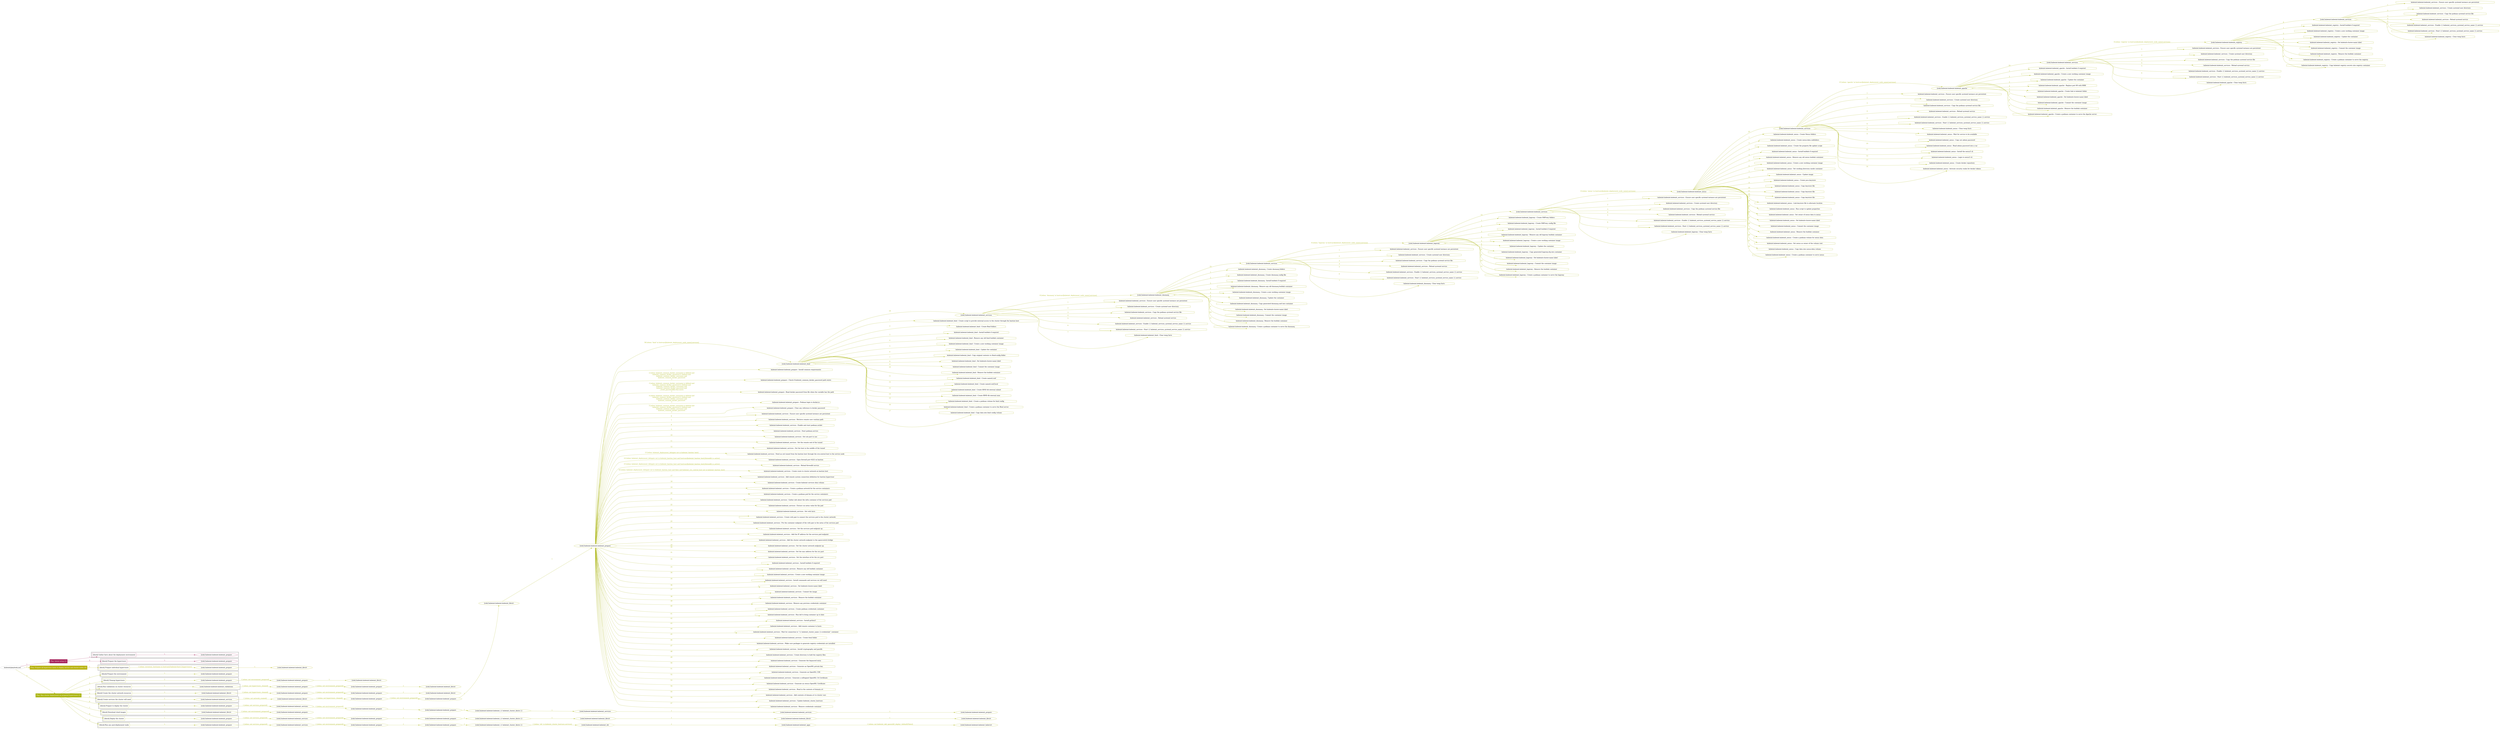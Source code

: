 digraph {
	graph [concentrate=true ordering=in rankdir=LR ratio=fill]
	edge [esep=5 sep=10]
	"kubeinit/playbook.yml" [id=root_node style=dotted]
	play_a6102435 [label="Play: Initial setup (1)" color="#a7255d" fontcolor="#ffffff" id=play_a6102435 shape=box style=filled tooltip=localhost]
	"kubeinit/playbook.yml" -> play_a6102435 [label="1 " color="#a7255d" fontcolor="#a7255d" id=edge_810d3448 labeltooltip="1 " tooltip="1 "]
	subgraph "kubeinit.kubeinit.kubeinit_prepare" {
		role_0c6beca7 [label="[role] kubeinit.kubeinit.kubeinit_prepare" color="#a7255d" id=role_0c6beca7 tooltip="kubeinit.kubeinit.kubeinit_prepare"]
	}
	subgraph "kubeinit.kubeinit.kubeinit_prepare" {
		role_bb04fa3e [label="[role] kubeinit.kubeinit.kubeinit_prepare" color="#a7255d" id=role_bb04fa3e tooltip="kubeinit.kubeinit.kubeinit_prepare"]
	}
	subgraph "Play: Initial setup (1)" {
		play_a6102435 -> block_a3f2cf25 [label=1 color="#a7255d" fontcolor="#a7255d" id=edge_420b7220 labeltooltip=1 tooltip=1]
		subgraph cluster_block_a3f2cf25 {
			block_a3f2cf25 [label="[block] Gather facts about the deployment environment" color="#a7255d" id=block_a3f2cf25 labeltooltip="Gather facts about the deployment environment" shape=box tooltip="Gather facts about the deployment environment"]
			block_a3f2cf25 -> role_0c6beca7 [label="1 " color="#a7255d" fontcolor="#a7255d" id=edge_2bb727d9 labeltooltip="1 " tooltip="1 "]
		}
		play_a6102435 -> block_e6352741 [label=2 color="#a7255d" fontcolor="#a7255d" id=edge_76da33ca labeltooltip=2 tooltip=2]
		subgraph cluster_block_e6352741 {
			block_e6352741 [label="[block] Prepare the hypervisors" color="#a7255d" id=block_e6352741 labeltooltip="Prepare the hypervisors" shape=box tooltip="Prepare the hypervisors"]
			block_e6352741 -> role_bb04fa3e [label="1 " color="#a7255d" fontcolor="#a7255d" id=edge_13544ae0 labeltooltip="1 " tooltip="1 "]
		}
	}
	play_9d315583 [label="Play: Prepare all hypervisor hosts to deploy service and cluster nodes (0)" color="#b9b413" fontcolor="#ffffff" id=play_9d315583 shape=box style=filled tooltip="Play: Prepare all hypervisor hosts to deploy service and cluster nodes (0)"]
	"kubeinit/playbook.yml" -> play_9d315583 [label="2 " color="#b9b413" fontcolor="#b9b413" id=edge_f9820308 labeltooltip="2 " tooltip="2 "]
	subgraph "kubeinit.kubeinit.kubeinit_libvirt" {
		role_df05e673 [label="[role] kubeinit.kubeinit.kubeinit_libvirt" color="#b9b413" id=role_df05e673 tooltip="kubeinit.kubeinit.kubeinit_libvirt"]
	}
	subgraph "kubeinit.kubeinit.kubeinit_prepare" {
		role_11992b68 [label="[role] kubeinit.kubeinit.kubeinit_prepare" color="#b9b413" id=role_11992b68 tooltip="kubeinit.kubeinit.kubeinit_prepare"]
		role_11992b68 -> role_df05e673 [label="1 " color="#b9b413" fontcolor="#b9b413" id=edge_7811d5a6 labeltooltip="1 " tooltip="1 "]
	}
	subgraph "Play: Prepare all hypervisor hosts to deploy service and cluster nodes (0)" {
		play_9d315583 -> block_f64fb869 [label=1 color="#b9b413" fontcolor="#b9b413" id=edge_38b791ff labeltooltip=1 tooltip=1]
		subgraph cluster_block_f64fb869 {
			block_f64fb869 [label="[block] Prepare individual hypervisors" color="#b9b413" id=block_f64fb869 labeltooltip="Prepare individual hypervisors" shape=box tooltip="Prepare individual hypervisors"]
			block_f64fb869 -> role_11992b68 [label="1 [when: inventory_hostname in hostvars['kubeinit-facts'].hypervisors]" color="#b9b413" fontcolor="#b9b413" id=edge_9da6611b labeltooltip="1 [when: inventory_hostname in hostvars['kubeinit-facts'].hypervisors]" tooltip="1 [when: inventory_hostname in hostvars['kubeinit-facts'].hypervisors]"]
		}
	}
	play_54208b1b [label="Play: Run cluster deployment on prepared hypervisors (1)" color="#acb616" fontcolor="#ffffff" id=play_54208b1b shape=box style=filled tooltip=localhost]
	"kubeinit/playbook.yml" -> play_54208b1b [label="3 " color="#acb616" fontcolor="#acb616" id=edge_69e53713 labeltooltip="3 " tooltip="3 "]
	subgraph "kubeinit.kubeinit.kubeinit_prepare" {
		role_17119753 [label="[role] kubeinit.kubeinit.kubeinit_prepare" color="#acb616" id=role_17119753 tooltip="kubeinit.kubeinit.kubeinit_prepare"]
	}
	subgraph "kubeinit.kubeinit.kubeinit_libvirt" {
		role_888fd961 [label="[role] kubeinit.kubeinit.kubeinit_libvirt" color="#acb616" id=role_888fd961 tooltip="kubeinit.kubeinit.kubeinit_libvirt"]
	}
	subgraph "kubeinit.kubeinit.kubeinit_prepare" {
		role_673434a7 [label="[role] kubeinit.kubeinit.kubeinit_prepare" color="#acb616" id=role_673434a7 tooltip="kubeinit.kubeinit.kubeinit_prepare"]
		role_673434a7 -> role_888fd961 [label="1 " color="#acb616" fontcolor="#acb616" id=edge_3b3f598d labeltooltip="1 " tooltip="1 "]
	}
	subgraph "kubeinit.kubeinit.kubeinit_prepare" {
		role_002990ef [label="[role] kubeinit.kubeinit.kubeinit_prepare" color="#acb616" id=role_002990ef tooltip="kubeinit.kubeinit.kubeinit_prepare"]
		role_002990ef -> role_673434a7 [label="1 [when: not environment_prepared]" color="#acb616" fontcolor="#acb616" id=edge_cf78f541 labeltooltip="1 [when: not environment_prepared]" tooltip="1 [when: not environment_prepared]"]
	}
	subgraph "kubeinit.kubeinit.kubeinit_libvirt" {
		role_83aa5e1c [label="[role] kubeinit.kubeinit.kubeinit_libvirt" color="#acb616" id=role_83aa5e1c tooltip="kubeinit.kubeinit.kubeinit_libvirt"]
	}
	subgraph "kubeinit.kubeinit.kubeinit_prepare" {
		role_7283d680 [label="[role] kubeinit.kubeinit.kubeinit_prepare" color="#acb616" id=role_7283d680 tooltip="kubeinit.kubeinit.kubeinit_prepare"]
		role_7283d680 -> role_83aa5e1c [label="1 " color="#acb616" fontcolor="#acb616" id=edge_c97cc461 labeltooltip="1 " tooltip="1 "]
	}
	subgraph "kubeinit.kubeinit.kubeinit_prepare" {
		role_1a480341 [label="[role] kubeinit.kubeinit.kubeinit_prepare" color="#acb616" id=role_1a480341 tooltip="kubeinit.kubeinit.kubeinit_prepare"]
		role_1a480341 -> role_7283d680 [label="1 [when: not environment_prepared]" color="#acb616" fontcolor="#acb616" id=edge_d8e442a4 labeltooltip="1 [when: not environment_prepared]" tooltip="1 [when: not environment_prepared]"]
	}
	subgraph "kubeinit.kubeinit.kubeinit_validations" {
		role_e1c0de14 [label="[role] kubeinit.kubeinit.kubeinit_validations" color="#acb616" id=role_e1c0de14 tooltip="kubeinit.kubeinit.kubeinit_validations"]
		role_e1c0de14 -> role_1a480341 [label="1 [when: not hypervisors_cleaned]" color="#acb616" fontcolor="#acb616" id=edge_aa7c3599 labeltooltip="1 [when: not hypervisors_cleaned]" tooltip="1 [when: not hypervisors_cleaned]"]
	}
	subgraph "kubeinit.kubeinit.kubeinit_libvirt" {
		role_b279547c [label="[role] kubeinit.kubeinit.kubeinit_libvirt" color="#acb616" id=role_b279547c tooltip="kubeinit.kubeinit.kubeinit_libvirt"]
	}
	subgraph "kubeinit.kubeinit.kubeinit_prepare" {
		role_2b56a164 [label="[role] kubeinit.kubeinit.kubeinit_prepare" color="#acb616" id=role_2b56a164 tooltip="kubeinit.kubeinit.kubeinit_prepare"]
		role_2b56a164 -> role_b279547c [label="1 " color="#acb616" fontcolor="#acb616" id=edge_dacdcf56 labeltooltip="1 " tooltip="1 "]
	}
	subgraph "kubeinit.kubeinit.kubeinit_prepare" {
		role_43088afe [label="[role] kubeinit.kubeinit.kubeinit_prepare" color="#acb616" id=role_43088afe tooltip="kubeinit.kubeinit.kubeinit_prepare"]
		role_43088afe -> role_2b56a164 [label="1 [when: not environment_prepared]" color="#acb616" fontcolor="#acb616" id=edge_626dfe02 labeltooltip="1 [when: not environment_prepared]" tooltip="1 [when: not environment_prepared]"]
	}
	subgraph "kubeinit.kubeinit.kubeinit_libvirt" {
		role_c0d21c0b [label="[role] kubeinit.kubeinit.kubeinit_libvirt" color="#acb616" id=role_c0d21c0b tooltip="kubeinit.kubeinit.kubeinit_libvirt"]
		role_c0d21c0b -> role_43088afe [label="1 [when: not hypervisors_cleaned]" color="#acb616" fontcolor="#acb616" id=edge_07d57e53 labeltooltip="1 [when: not hypervisors_cleaned]" tooltip="1 [when: not hypervisors_cleaned]"]
	}
	subgraph "kubeinit.kubeinit.kubeinit_services" {
		role_1fee8545 [label="[role] kubeinit.kubeinit.kubeinit_services" color="#acb616" id=role_1fee8545 tooltip="kubeinit.kubeinit.kubeinit_services"]
		task_bf7ec20a [label="kubeinit.kubeinit.kubeinit_services : Ensure user specific systemd instance are persistent" color="#acb616" id=task_bf7ec20a shape=octagon tooltip="kubeinit.kubeinit.kubeinit_services : Ensure user specific systemd instance are persistent"]
		role_1fee8545 -> task_bf7ec20a [label="1 " color="#acb616" fontcolor="#acb616" id=edge_f6a95138 labeltooltip="1 " tooltip="1 "]
		task_03dbeda1 [label="kubeinit.kubeinit.kubeinit_services : Create systemd user directory" color="#acb616" id=task_03dbeda1 shape=octagon tooltip="kubeinit.kubeinit.kubeinit_services : Create systemd user directory"]
		role_1fee8545 -> task_03dbeda1 [label="2 " color="#acb616" fontcolor="#acb616" id=edge_39d87d08 labeltooltip="2 " tooltip="2 "]
		task_ec454ec5 [label="kubeinit.kubeinit.kubeinit_services : Copy the podman systemd service file" color="#acb616" id=task_ec454ec5 shape=octagon tooltip="kubeinit.kubeinit.kubeinit_services : Copy the podman systemd service file"]
		role_1fee8545 -> task_ec454ec5 [label="3 " color="#acb616" fontcolor="#acb616" id=edge_c72593b5 labeltooltip="3 " tooltip="3 "]
		task_cb675f70 [label="kubeinit.kubeinit.kubeinit_services : Reload systemd service" color="#acb616" id=task_cb675f70 shape=octagon tooltip="kubeinit.kubeinit.kubeinit_services : Reload systemd service"]
		role_1fee8545 -> task_cb675f70 [label="4 " color="#acb616" fontcolor="#acb616" id=edge_e895b93b labeltooltip="4 " tooltip="4 "]
		task_f4d2ecd1 [label="kubeinit.kubeinit.kubeinit_services : Enable {{ kubeinit_services_systemd_service_name }}.service" color="#acb616" id=task_f4d2ecd1 shape=octagon tooltip="kubeinit.kubeinit.kubeinit_services : Enable {{ kubeinit_services_systemd_service_name }}.service"]
		role_1fee8545 -> task_f4d2ecd1 [label="5 " color="#acb616" fontcolor="#acb616" id=edge_d3406bfe labeltooltip="5 " tooltip="5 "]
		task_d3117bdc [label="kubeinit.kubeinit.kubeinit_services : Start {{ kubeinit_services_systemd_service_name }}.service" color="#acb616" id=task_d3117bdc shape=octagon tooltip="kubeinit.kubeinit.kubeinit_services : Start {{ kubeinit_services_systemd_service_name }}.service"]
		role_1fee8545 -> task_d3117bdc [label="6 " color="#acb616" fontcolor="#acb616" id=edge_6cbe3f78 labeltooltip="6 " tooltip="6 "]
		task_d576d4b3 [label="kubeinit.kubeinit.kubeinit_registry : Clear temp facts" color="#acb616" id=task_d576d4b3 shape=octagon tooltip="kubeinit.kubeinit.kubeinit_registry : Clear temp facts"]
		role_1fee8545 -> task_d576d4b3 [label="7 " color="#acb616" fontcolor="#acb616" id=edge_6a676147 labeltooltip="7 " tooltip="7 "]
	}
	subgraph "kubeinit.kubeinit.kubeinit_registry" {
		role_5a922f23 [label="[role] kubeinit.kubeinit.kubeinit_registry" color="#acb616" id=role_5a922f23 tooltip="kubeinit.kubeinit.kubeinit_registry"]
		task_b3bef50a [label="kubeinit.kubeinit.kubeinit_registry : Install buildah if required" color="#acb616" id=task_b3bef50a shape=octagon tooltip="kubeinit.kubeinit.kubeinit_registry : Install buildah if required"]
		role_5a922f23 -> task_b3bef50a [label="1 " color="#acb616" fontcolor="#acb616" id=edge_2a4a50ad labeltooltip="1 " tooltip="1 "]
		task_e8c0ae2e [label="kubeinit.kubeinit.kubeinit_registry : Create a new working container image" color="#acb616" id=task_e8c0ae2e shape=octagon tooltip="kubeinit.kubeinit.kubeinit_registry : Create a new working container image"]
		role_5a922f23 -> task_e8c0ae2e [label="2 " color="#acb616" fontcolor="#acb616" id=edge_e8e84e22 labeltooltip="2 " tooltip="2 "]
		task_7e8b0256 [label="kubeinit.kubeinit.kubeinit_registry : Update the container" color="#acb616" id=task_7e8b0256 shape=octagon tooltip="kubeinit.kubeinit.kubeinit_registry : Update the container"]
		role_5a922f23 -> task_7e8b0256 [label="3 " color="#acb616" fontcolor="#acb616" id=edge_1e8ba098 labeltooltip="3 " tooltip="3 "]
		task_29b18fc4 [label="kubeinit.kubeinit.kubeinit_registry : Set kubeinit-cluster-name label" color="#acb616" id=task_29b18fc4 shape=octagon tooltip="kubeinit.kubeinit.kubeinit_registry : Set kubeinit-cluster-name label"]
		role_5a922f23 -> task_29b18fc4 [label="4 " color="#acb616" fontcolor="#acb616" id=edge_84d9e27b labeltooltip="4 " tooltip="4 "]
		task_e8cfd23c [label="kubeinit.kubeinit.kubeinit_registry : Commit the container image" color="#acb616" id=task_e8cfd23c shape=octagon tooltip="kubeinit.kubeinit.kubeinit_registry : Commit the container image"]
		role_5a922f23 -> task_e8cfd23c [label="5 " color="#acb616" fontcolor="#acb616" id=edge_59dcf28f labeltooltip="5 " tooltip="5 "]
		task_ca53ba31 [label="kubeinit.kubeinit.kubeinit_registry : Remove the buildah container" color="#acb616" id=task_ca53ba31 shape=octagon tooltip="kubeinit.kubeinit.kubeinit_registry : Remove the buildah container"]
		role_5a922f23 -> task_ca53ba31 [label="6 " color="#acb616" fontcolor="#acb616" id=edge_8c88c1a3 labeltooltip="6 " tooltip="6 "]
		task_2f14457e [label="kubeinit.kubeinit.kubeinit_registry : Create a podman container to serve the registry" color="#acb616" id=task_2f14457e shape=octagon tooltip="kubeinit.kubeinit.kubeinit_registry : Create a podman container to serve the registry"]
		role_5a922f23 -> task_2f14457e [label="7 " color="#acb616" fontcolor="#acb616" id=edge_075eac75 labeltooltip="7 " tooltip="7 "]
		task_116e8259 [label="kubeinit.kubeinit.kubeinit_registry : Copy kubeinit registry secrets into registry container" color="#acb616" id=task_116e8259 shape=octagon tooltip="kubeinit.kubeinit.kubeinit_registry : Copy kubeinit registry secrets into registry container"]
		role_5a922f23 -> task_116e8259 [label="8 " color="#acb616" fontcolor="#acb616" id=edge_06fe285f labeltooltip="8 " tooltip="8 "]
		role_5a922f23 -> role_1fee8545 [label="9 " color="#acb616" fontcolor="#acb616" id=edge_546a0d74 labeltooltip="9 " tooltip="9 "]
	}
	subgraph "kubeinit.kubeinit.kubeinit_services" {
		role_e10927c7 [label="[role] kubeinit.kubeinit.kubeinit_services" color="#acb616" id=role_e10927c7 tooltip="kubeinit.kubeinit.kubeinit_services"]
		task_a689d328 [label="kubeinit.kubeinit.kubeinit_services : Ensure user specific systemd instance are persistent" color="#acb616" id=task_a689d328 shape=octagon tooltip="kubeinit.kubeinit.kubeinit_services : Ensure user specific systemd instance are persistent"]
		role_e10927c7 -> task_a689d328 [label="1 " color="#acb616" fontcolor="#acb616" id=edge_79473c16 labeltooltip="1 " tooltip="1 "]
		task_b057a151 [label="kubeinit.kubeinit.kubeinit_services : Create systemd user directory" color="#acb616" id=task_b057a151 shape=octagon tooltip="kubeinit.kubeinit.kubeinit_services : Create systemd user directory"]
		role_e10927c7 -> task_b057a151 [label="2 " color="#acb616" fontcolor="#acb616" id=edge_2f916768 labeltooltip="2 " tooltip="2 "]
		task_14c54c58 [label="kubeinit.kubeinit.kubeinit_services : Copy the podman systemd service file" color="#acb616" id=task_14c54c58 shape=octagon tooltip="kubeinit.kubeinit.kubeinit_services : Copy the podman systemd service file"]
		role_e10927c7 -> task_14c54c58 [label="3 " color="#acb616" fontcolor="#acb616" id=edge_389cdfb2 labeltooltip="3 " tooltip="3 "]
		task_139e45c6 [label="kubeinit.kubeinit.kubeinit_services : Reload systemd service" color="#acb616" id=task_139e45c6 shape=octagon tooltip="kubeinit.kubeinit.kubeinit_services : Reload systemd service"]
		role_e10927c7 -> task_139e45c6 [label="4 " color="#acb616" fontcolor="#acb616" id=edge_f226c999 labeltooltip="4 " tooltip="4 "]
		task_11b97d31 [label="kubeinit.kubeinit.kubeinit_services : Enable {{ kubeinit_services_systemd_service_name }}.service" color="#acb616" id=task_11b97d31 shape=octagon tooltip="kubeinit.kubeinit.kubeinit_services : Enable {{ kubeinit_services_systemd_service_name }}.service"]
		role_e10927c7 -> task_11b97d31 [label="5 " color="#acb616" fontcolor="#acb616" id=edge_4c959151 labeltooltip="5 " tooltip="5 "]
		task_830f1595 [label="kubeinit.kubeinit.kubeinit_services : Start {{ kubeinit_services_systemd_service_name }}.service" color="#acb616" id=task_830f1595 shape=octagon tooltip="kubeinit.kubeinit.kubeinit_services : Start {{ kubeinit_services_systemd_service_name }}.service"]
		role_e10927c7 -> task_830f1595 [label="6 " color="#acb616" fontcolor="#acb616" id=edge_491311e7 labeltooltip="6 " tooltip="6 "]
		task_4ef222c1 [label="kubeinit.kubeinit.kubeinit_apache : Clear temp facts" color="#acb616" id=task_4ef222c1 shape=octagon tooltip="kubeinit.kubeinit.kubeinit_apache : Clear temp facts"]
		role_e10927c7 -> task_4ef222c1 [label="7 " color="#acb616" fontcolor="#acb616" id=edge_db503716 labeltooltip="7 " tooltip="7 "]
		role_e10927c7 -> role_5a922f23 [label="8 [when: 'registry' in hostvars[kubeinit_deployment_node_name].services]" color="#acb616" fontcolor="#acb616" id=edge_3aae697c labeltooltip="8 [when: 'registry' in hostvars[kubeinit_deployment_node_name].services]" tooltip="8 [when: 'registry' in hostvars[kubeinit_deployment_node_name].services]"]
	}
	subgraph "kubeinit.kubeinit.kubeinit_apache" {
		role_8d432f87 [label="[role] kubeinit.kubeinit.kubeinit_apache" color="#acb616" id=role_8d432f87 tooltip="kubeinit.kubeinit.kubeinit_apache"]
		task_808357a9 [label="kubeinit.kubeinit.kubeinit_apache : Install buildah if required" color="#acb616" id=task_808357a9 shape=octagon tooltip="kubeinit.kubeinit.kubeinit_apache : Install buildah if required"]
		role_8d432f87 -> task_808357a9 [label="1 " color="#acb616" fontcolor="#acb616" id=edge_43d8afce labeltooltip="1 " tooltip="1 "]
		task_a53f6ae7 [label="kubeinit.kubeinit.kubeinit_apache : Create a new working container image" color="#acb616" id=task_a53f6ae7 shape=octagon tooltip="kubeinit.kubeinit.kubeinit_apache : Create a new working container image"]
		role_8d432f87 -> task_a53f6ae7 [label="2 " color="#acb616" fontcolor="#acb616" id=edge_150458d5 labeltooltip="2 " tooltip="2 "]
		task_a179f11b [label="kubeinit.kubeinit.kubeinit_apache : Update the container" color="#acb616" id=task_a179f11b shape=octagon tooltip="kubeinit.kubeinit.kubeinit_apache : Update the container"]
		role_8d432f87 -> task_a179f11b [label="3 " color="#acb616" fontcolor="#acb616" id=edge_c8bd52df labeltooltip="3 " tooltip="3 "]
		task_77f12b18 [label="kubeinit.kubeinit.kubeinit_apache : Replace port 80 with 8080" color="#acb616" id=task_77f12b18 shape=octagon tooltip="kubeinit.kubeinit.kubeinit_apache : Replace port 80 with 8080"]
		role_8d432f87 -> task_77f12b18 [label="4 " color="#acb616" fontcolor="#acb616" id=edge_61b72a40 labeltooltip="4 " tooltip="4 "]
		task_8577d631 [label="kubeinit.kubeinit.kubeinit_apache : Create link to kubeinit folder" color="#acb616" id=task_8577d631 shape=octagon tooltip="kubeinit.kubeinit.kubeinit_apache : Create link to kubeinit folder"]
		role_8d432f87 -> task_8577d631 [label="5 " color="#acb616" fontcolor="#acb616" id=edge_8f4b941b labeltooltip="5 " tooltip="5 "]
		task_47829f9b [label="kubeinit.kubeinit.kubeinit_apache : Set kubeinit-cluster-name label" color="#acb616" id=task_47829f9b shape=octagon tooltip="kubeinit.kubeinit.kubeinit_apache : Set kubeinit-cluster-name label"]
		role_8d432f87 -> task_47829f9b [label="6 " color="#acb616" fontcolor="#acb616" id=edge_e995567e labeltooltip="6 " tooltip="6 "]
		task_8c94116e [label="kubeinit.kubeinit.kubeinit_apache : Commit the container image" color="#acb616" id=task_8c94116e shape=octagon tooltip="kubeinit.kubeinit.kubeinit_apache : Commit the container image"]
		role_8d432f87 -> task_8c94116e [label="7 " color="#acb616" fontcolor="#acb616" id=edge_14e0e260 labeltooltip="7 " tooltip="7 "]
		task_c06fb537 [label="kubeinit.kubeinit.kubeinit_apache : Remove the buildah container" color="#acb616" id=task_c06fb537 shape=octagon tooltip="kubeinit.kubeinit.kubeinit_apache : Remove the buildah container"]
		role_8d432f87 -> task_c06fb537 [label="8 " color="#acb616" fontcolor="#acb616" id=edge_2d74deca labeltooltip="8 " tooltip="8 "]
		task_68ff7efc [label="kubeinit.kubeinit.kubeinit_apache : Create a podman container to serve the Apache server" color="#acb616" id=task_68ff7efc shape=octagon tooltip="kubeinit.kubeinit.kubeinit_apache : Create a podman container to serve the Apache server"]
		role_8d432f87 -> task_68ff7efc [label="9 " color="#acb616" fontcolor="#acb616" id=edge_1b5129fe labeltooltip="9 " tooltip="9 "]
		role_8d432f87 -> role_e10927c7 [label="10 " color="#acb616" fontcolor="#acb616" id=edge_9e5c384d labeltooltip="10 " tooltip="10 "]
	}
	subgraph "kubeinit.kubeinit.kubeinit_services" {
		role_61a14c36 [label="[role] kubeinit.kubeinit.kubeinit_services" color="#acb616" id=role_61a14c36 tooltip="kubeinit.kubeinit.kubeinit_services"]
		task_7b6f7104 [label="kubeinit.kubeinit.kubeinit_services : Ensure user specific systemd instance are persistent" color="#acb616" id=task_7b6f7104 shape=octagon tooltip="kubeinit.kubeinit.kubeinit_services : Ensure user specific systemd instance are persistent"]
		role_61a14c36 -> task_7b6f7104 [label="1 " color="#acb616" fontcolor="#acb616" id=edge_1cbf7406 labeltooltip="1 " tooltip="1 "]
		task_e8013fdf [label="kubeinit.kubeinit.kubeinit_services : Create systemd user directory" color="#acb616" id=task_e8013fdf shape=octagon tooltip="kubeinit.kubeinit.kubeinit_services : Create systemd user directory"]
		role_61a14c36 -> task_e8013fdf [label="2 " color="#acb616" fontcolor="#acb616" id=edge_f7a70abe labeltooltip="2 " tooltip="2 "]
		task_8783e2fa [label="kubeinit.kubeinit.kubeinit_services : Copy the podman systemd service file" color="#acb616" id=task_8783e2fa shape=octagon tooltip="kubeinit.kubeinit.kubeinit_services : Copy the podman systemd service file"]
		role_61a14c36 -> task_8783e2fa [label="3 " color="#acb616" fontcolor="#acb616" id=edge_9bb0a5b2 labeltooltip="3 " tooltip="3 "]
		task_515777b1 [label="kubeinit.kubeinit.kubeinit_services : Reload systemd service" color="#acb616" id=task_515777b1 shape=octagon tooltip="kubeinit.kubeinit.kubeinit_services : Reload systemd service"]
		role_61a14c36 -> task_515777b1 [label="4 " color="#acb616" fontcolor="#acb616" id=edge_42af5acf labeltooltip="4 " tooltip="4 "]
		task_d360f511 [label="kubeinit.kubeinit.kubeinit_services : Enable {{ kubeinit_services_systemd_service_name }}.service" color="#acb616" id=task_d360f511 shape=octagon tooltip="kubeinit.kubeinit.kubeinit_services : Enable {{ kubeinit_services_systemd_service_name }}.service"]
		role_61a14c36 -> task_d360f511 [label="5 " color="#acb616" fontcolor="#acb616" id=edge_e336f87b labeltooltip="5 " tooltip="5 "]
		task_4f5c56a8 [label="kubeinit.kubeinit.kubeinit_services : Start {{ kubeinit_services_systemd_service_name }}.service" color="#acb616" id=task_4f5c56a8 shape=octagon tooltip="kubeinit.kubeinit.kubeinit_services : Start {{ kubeinit_services_systemd_service_name }}.service"]
		role_61a14c36 -> task_4f5c56a8 [label="6 " color="#acb616" fontcolor="#acb616" id=edge_529a3588 labeltooltip="6 " tooltip="6 "]
		task_692e4838 [label="kubeinit.kubeinit.kubeinit_nexus : Clear temp facts" color="#acb616" id=task_692e4838 shape=octagon tooltip="kubeinit.kubeinit.kubeinit_nexus : Clear temp facts"]
		role_61a14c36 -> task_692e4838 [label="7 " color="#acb616" fontcolor="#acb616" id=edge_81bc4dd6 labeltooltip="7 " tooltip="7 "]
		task_df369d07 [label="kubeinit.kubeinit.kubeinit_nexus : Wait for service to be available" color="#acb616" id=task_df369d07 shape=octagon tooltip="kubeinit.kubeinit.kubeinit_nexus : Wait for service to be available"]
		role_61a14c36 -> task_df369d07 [label="8 " color="#acb616" fontcolor="#acb616" id=edge_0a5b5799 labeltooltip="8 " tooltip="8 "]
		task_70b5d432 [label="kubeinit.kubeinit.kubeinit_nexus : Copy out admin password" color="#acb616" id=task_70b5d432 shape=octagon tooltip="kubeinit.kubeinit.kubeinit_nexus : Copy out admin password"]
		role_61a14c36 -> task_70b5d432 [label="9 " color="#acb616" fontcolor="#acb616" id=edge_a6f3742c labeltooltip="9 " tooltip="9 "]
		task_16631684 [label="kubeinit.kubeinit.kubeinit_nexus : Read admin password into a var" color="#acb616" id=task_16631684 shape=octagon tooltip="kubeinit.kubeinit.kubeinit_nexus : Read admin password into a var"]
		role_61a14c36 -> task_16631684 [label="10 " color="#acb616" fontcolor="#acb616" id=edge_61efd826 labeltooltip="10 " tooltip="10 "]
		task_fb0eea20 [label="kubeinit.kubeinit.kubeinit_nexus : Install the nexus3 cli" color="#acb616" id=task_fb0eea20 shape=octagon tooltip="kubeinit.kubeinit.kubeinit_nexus : Install the nexus3 cli"]
		role_61a14c36 -> task_fb0eea20 [label="11 " color="#acb616" fontcolor="#acb616" id=edge_189d3a01 labeltooltip="11 " tooltip="11 "]
		task_ea76e227 [label="kubeinit.kubeinit.kubeinit_nexus : Login to nexus3 cli" color="#acb616" id=task_ea76e227 shape=octagon tooltip="kubeinit.kubeinit.kubeinit_nexus : Login to nexus3 cli"]
		role_61a14c36 -> task_ea76e227 [label="12 " color="#acb616" fontcolor="#acb616" id=edge_35e61b10 labeltooltip="12 " tooltip="12 "]
		task_1446622a [label="kubeinit.kubeinit.kubeinit_nexus : Create docker repository" color="#acb616" id=task_1446622a shape=octagon tooltip="kubeinit.kubeinit.kubeinit_nexus : Create docker repository"]
		role_61a14c36 -> task_1446622a [label="13 " color="#acb616" fontcolor="#acb616" id=edge_18349c66 labeltooltip="13 " tooltip="13 "]
		task_cf47ae84 [label="kubeinit.kubeinit.kubeinit_nexus : Activate security realm for docker tokens" color="#acb616" id=task_cf47ae84 shape=octagon tooltip="kubeinit.kubeinit.kubeinit_nexus : Activate security realm for docker tokens"]
		role_61a14c36 -> task_cf47ae84 [label="14 " color="#acb616" fontcolor="#acb616" id=edge_97273457 labeltooltip="14 " tooltip="14 "]
		role_61a14c36 -> role_8d432f87 [label="15 [when: 'apache' in hostvars[kubeinit_deployment_node_name].services]" color="#acb616" fontcolor="#acb616" id=edge_8753cca7 labeltooltip="15 [when: 'apache' in hostvars[kubeinit_deployment_node_name].services]" tooltip="15 [when: 'apache' in hostvars[kubeinit_deployment_node_name].services]"]
	}
	subgraph "kubeinit.kubeinit.kubeinit_nexus" {
		role_aecfef06 [label="[role] kubeinit.kubeinit.kubeinit_nexus" color="#acb616" id=role_aecfef06 tooltip="kubeinit.kubeinit.kubeinit_nexus"]
		task_de5bcc1d [label="kubeinit.kubeinit.kubeinit_nexus : Create Nexus folders" color="#acb616" id=task_de5bcc1d shape=octagon tooltip="kubeinit.kubeinit.kubeinit_nexus : Create Nexus folders"]
		role_aecfef06 -> task_de5bcc1d [label="1 " color="#acb616" fontcolor="#acb616" id=edge_48fbfc35 labeltooltip="1 " tooltip="1 "]
		task_26df0f24 [label="kubeinit.kubeinit.kubeinit_nexus : Create nexus-data subfolders" color="#acb616" id=task_26df0f24 shape=octagon tooltip="kubeinit.kubeinit.kubeinit_nexus : Create nexus-data subfolders"]
		role_aecfef06 -> task_26df0f24 [label="2 " color="#acb616" fontcolor="#acb616" id=edge_503d1648 labeltooltip="2 " tooltip="2 "]
		task_04552b7c [label="kubeinit.kubeinit.kubeinit_nexus : Create the property file update script" color="#acb616" id=task_04552b7c shape=octagon tooltip="kubeinit.kubeinit.kubeinit_nexus : Create the property file update script"]
		role_aecfef06 -> task_04552b7c [label="3 " color="#acb616" fontcolor="#acb616" id=edge_eb55772d labeltooltip="3 " tooltip="3 "]
		task_e1fe7d60 [label="kubeinit.kubeinit.kubeinit_nexus : Install buildah if required" color="#acb616" id=task_e1fe7d60 shape=octagon tooltip="kubeinit.kubeinit.kubeinit_nexus : Install buildah if required"]
		role_aecfef06 -> task_e1fe7d60 [label="4 " color="#acb616" fontcolor="#acb616" id=edge_529d45e2 labeltooltip="4 " tooltip="4 "]
		task_b35f7bc0 [label="kubeinit.kubeinit.kubeinit_nexus : Remove any old nexus buildah container" color="#acb616" id=task_b35f7bc0 shape=octagon tooltip="kubeinit.kubeinit.kubeinit_nexus : Remove any old nexus buildah container"]
		role_aecfef06 -> task_b35f7bc0 [label="5 " color="#acb616" fontcolor="#acb616" id=edge_d46a9d7c labeltooltip="5 " tooltip="5 "]
		task_75a98576 [label="kubeinit.kubeinit.kubeinit_nexus : Create a new working container image" color="#acb616" id=task_75a98576 shape=octagon tooltip="kubeinit.kubeinit.kubeinit_nexus : Create a new working container image"]
		role_aecfef06 -> task_75a98576 [label="6 " color="#acb616" fontcolor="#acb616" id=edge_b893a7ea labeltooltip="6 " tooltip="6 "]
		task_d3e72875 [label="kubeinit.kubeinit.kubeinit_nexus : Set working directory inside container" color="#acb616" id=task_d3e72875 shape=octagon tooltip="kubeinit.kubeinit.kubeinit_nexus : Set working directory inside container"]
		role_aecfef06 -> task_d3e72875 [label="7 " color="#acb616" fontcolor="#acb616" id=edge_02eb7cf9 labeltooltip="7 " tooltip="7 "]
		task_f5943dcb [label="kubeinit.kubeinit.kubeinit_nexus : Update image" color="#acb616" id=task_f5943dcb shape=octagon tooltip="kubeinit.kubeinit.kubeinit_nexus : Update image"]
		role_aecfef06 -> task_f5943dcb [label="8 " color="#acb616" fontcolor="#acb616" id=edge_062a119b labeltooltip="8 " tooltip="8 "]
		task_f509a7e4 [label="kubeinit.kubeinit.kubeinit_nexus : Create java keystore" color="#acb616" id=task_f509a7e4 shape=octagon tooltip="kubeinit.kubeinit.kubeinit_nexus : Create java keystore"]
		role_aecfef06 -> task_f509a7e4 [label="9 " color="#acb616" fontcolor="#acb616" id=edge_fbdd0ecb labeltooltip="9 " tooltip="9 "]
		task_ea7186d4 [label="kubeinit.kubeinit.kubeinit_nexus : Copy keystore file" color="#acb616" id=task_ea7186d4 shape=octagon tooltip="kubeinit.kubeinit.kubeinit_nexus : Copy keystore file"]
		role_aecfef06 -> task_ea7186d4 [label="10 " color="#acb616" fontcolor="#acb616" id=edge_6981b54a labeltooltip="10 " tooltip="10 "]
		task_88402892 [label="kubeinit.kubeinit.kubeinit_nexus : Copy keystore file" color="#acb616" id=task_88402892 shape=octagon tooltip="kubeinit.kubeinit.kubeinit_nexus : Copy keystore file"]
		role_aecfef06 -> task_88402892 [label="11 " color="#acb616" fontcolor="#acb616" id=edge_bec6e30f labeltooltip="11 " tooltip="11 "]
		task_c89aec6a [label="kubeinit.kubeinit.kubeinit_nexus : Copy keystore file" color="#acb616" id=task_c89aec6a shape=octagon tooltip="kubeinit.kubeinit.kubeinit_nexus : Copy keystore file"]
		role_aecfef06 -> task_c89aec6a [label="12 " color="#acb616" fontcolor="#acb616" id=edge_789e72ad labeltooltip="12 " tooltip="12 "]
		task_67cc9d5f [label="kubeinit.kubeinit.kubeinit_nexus : Link keystore file to alternate location" color="#acb616" id=task_67cc9d5f shape=octagon tooltip="kubeinit.kubeinit.kubeinit_nexus : Link keystore file to alternate location"]
		role_aecfef06 -> task_67cc9d5f [label="13 " color="#acb616" fontcolor="#acb616" id=edge_4d7a9baf labeltooltip="13 " tooltip="13 "]
		task_c69d6a10 [label="kubeinit.kubeinit.kubeinit_nexus : Run script to update properties" color="#acb616" id=task_c69d6a10 shape=octagon tooltip="kubeinit.kubeinit.kubeinit_nexus : Run script to update properties"]
		role_aecfef06 -> task_c69d6a10 [label="14 " color="#acb616" fontcolor="#acb616" id=edge_e6b46ffe labeltooltip="14 " tooltip="14 "]
		task_762c0ef3 [label="kubeinit.kubeinit.kubeinit_nexus : Set owner of nexus data to nexus" color="#acb616" id=task_762c0ef3 shape=octagon tooltip="kubeinit.kubeinit.kubeinit_nexus : Set owner of nexus data to nexus"]
		role_aecfef06 -> task_762c0ef3 [label="15 " color="#acb616" fontcolor="#acb616" id=edge_4a7225c4 labeltooltip="15 " tooltip="15 "]
		task_ab791464 [label="kubeinit.kubeinit.kubeinit_nexus : Set kubeinit-cluster-name label" color="#acb616" id=task_ab791464 shape=octagon tooltip="kubeinit.kubeinit.kubeinit_nexus : Set kubeinit-cluster-name label"]
		role_aecfef06 -> task_ab791464 [label="16 " color="#acb616" fontcolor="#acb616" id=edge_bfc70185 labeltooltip="16 " tooltip="16 "]
		task_22c93832 [label="kubeinit.kubeinit.kubeinit_nexus : Commit the container image" color="#acb616" id=task_22c93832 shape=octagon tooltip="kubeinit.kubeinit.kubeinit_nexus : Commit the container image"]
		role_aecfef06 -> task_22c93832 [label="17 " color="#acb616" fontcolor="#acb616" id=edge_9b5b4fa7 labeltooltip="17 " tooltip="17 "]
		task_15ded12c [label="kubeinit.kubeinit.kubeinit_nexus : Remove the buildah container" color="#acb616" id=task_15ded12c shape=octagon tooltip="kubeinit.kubeinit.kubeinit_nexus : Remove the buildah container"]
		role_aecfef06 -> task_15ded12c [label="18 " color="#acb616" fontcolor="#acb616" id=edge_96606432 labeltooltip="18 " tooltip="18 "]
		task_d8647fdd [label="kubeinit.kubeinit.kubeinit_nexus : Create a podman volume for nexus data" color="#acb616" id=task_d8647fdd shape=octagon tooltip="kubeinit.kubeinit.kubeinit_nexus : Create a podman volume for nexus data"]
		role_aecfef06 -> task_d8647fdd [label="19 " color="#acb616" fontcolor="#acb616" id=edge_a823fca5 labeltooltip="19 " tooltip="19 "]
		task_df1433bd [label="kubeinit.kubeinit.kubeinit_nexus : Set nexus as owner of the volume root" color="#acb616" id=task_df1433bd shape=octagon tooltip="kubeinit.kubeinit.kubeinit_nexus : Set nexus as owner of the volume root"]
		role_aecfef06 -> task_df1433bd [label="20 " color="#acb616" fontcolor="#acb616" id=edge_8edbd661 labeltooltip="20 " tooltip="20 "]
		task_5d2ccd91 [label="kubeinit.kubeinit.kubeinit_nexus : Copy data into nexus-data volume" color="#acb616" id=task_5d2ccd91 shape=octagon tooltip="kubeinit.kubeinit.kubeinit_nexus : Copy data into nexus-data volume"]
		role_aecfef06 -> task_5d2ccd91 [label="21 " color="#acb616" fontcolor="#acb616" id=edge_681a2548 labeltooltip="21 " tooltip="21 "]
		task_8ddaafd3 [label="kubeinit.kubeinit.kubeinit_nexus : Create a podman container to serve nexus" color="#acb616" id=task_8ddaafd3 shape=octagon tooltip="kubeinit.kubeinit.kubeinit_nexus : Create a podman container to serve nexus"]
		role_aecfef06 -> task_8ddaafd3 [label="22 " color="#acb616" fontcolor="#acb616" id=edge_089d0691 labeltooltip="22 " tooltip="22 "]
		role_aecfef06 -> role_61a14c36 [label="23 " color="#acb616" fontcolor="#acb616" id=edge_1a8efc03 labeltooltip="23 " tooltip="23 "]
	}
	subgraph "kubeinit.kubeinit.kubeinit_services" {
		role_20730034 [label="[role] kubeinit.kubeinit.kubeinit_services" color="#acb616" id=role_20730034 tooltip="kubeinit.kubeinit.kubeinit_services"]
		task_b98d8194 [label="kubeinit.kubeinit.kubeinit_services : Ensure user specific systemd instance are persistent" color="#acb616" id=task_b98d8194 shape=octagon tooltip="kubeinit.kubeinit.kubeinit_services : Ensure user specific systemd instance are persistent"]
		role_20730034 -> task_b98d8194 [label="1 " color="#acb616" fontcolor="#acb616" id=edge_e34f59c4 labeltooltip="1 " tooltip="1 "]
		task_b67b4db6 [label="kubeinit.kubeinit.kubeinit_services : Create systemd user directory" color="#acb616" id=task_b67b4db6 shape=octagon tooltip="kubeinit.kubeinit.kubeinit_services : Create systemd user directory"]
		role_20730034 -> task_b67b4db6 [label="2 " color="#acb616" fontcolor="#acb616" id=edge_0d091e6e labeltooltip="2 " tooltip="2 "]
		task_e64de681 [label="kubeinit.kubeinit.kubeinit_services : Copy the podman systemd service file" color="#acb616" id=task_e64de681 shape=octagon tooltip="kubeinit.kubeinit.kubeinit_services : Copy the podman systemd service file"]
		role_20730034 -> task_e64de681 [label="3 " color="#acb616" fontcolor="#acb616" id=edge_8ffc1d7f labeltooltip="3 " tooltip="3 "]
		task_adffacd0 [label="kubeinit.kubeinit.kubeinit_services : Reload systemd service" color="#acb616" id=task_adffacd0 shape=octagon tooltip="kubeinit.kubeinit.kubeinit_services : Reload systemd service"]
		role_20730034 -> task_adffacd0 [label="4 " color="#acb616" fontcolor="#acb616" id=edge_7f6900a3 labeltooltip="4 " tooltip="4 "]
		task_f81cc78b [label="kubeinit.kubeinit.kubeinit_services : Enable {{ kubeinit_services_systemd_service_name }}.service" color="#acb616" id=task_f81cc78b shape=octagon tooltip="kubeinit.kubeinit.kubeinit_services : Enable {{ kubeinit_services_systemd_service_name }}.service"]
		role_20730034 -> task_f81cc78b [label="5 " color="#acb616" fontcolor="#acb616" id=edge_ec165940 labeltooltip="5 " tooltip="5 "]
		task_35467a0a [label="kubeinit.kubeinit.kubeinit_services : Start {{ kubeinit_services_systemd_service_name }}.service" color="#acb616" id=task_35467a0a shape=octagon tooltip="kubeinit.kubeinit.kubeinit_services : Start {{ kubeinit_services_systemd_service_name }}.service"]
		role_20730034 -> task_35467a0a [label="6 " color="#acb616" fontcolor="#acb616" id=edge_81580f5c labeltooltip="6 " tooltip="6 "]
		task_84909865 [label="kubeinit.kubeinit.kubeinit_haproxy : Clear temp facts" color="#acb616" id=task_84909865 shape=octagon tooltip="kubeinit.kubeinit.kubeinit_haproxy : Clear temp facts"]
		role_20730034 -> task_84909865 [label="7 " color="#acb616" fontcolor="#acb616" id=edge_f2486bdd labeltooltip="7 " tooltip="7 "]
		role_20730034 -> role_aecfef06 [label="8 [when: 'nexus' in hostvars[kubeinit_deployment_node_name].services]" color="#acb616" fontcolor="#acb616" id=edge_064c29c3 labeltooltip="8 [when: 'nexus' in hostvars[kubeinit_deployment_node_name].services]" tooltip="8 [when: 'nexus' in hostvars[kubeinit_deployment_node_name].services]"]
	}
	subgraph "kubeinit.kubeinit.kubeinit_haproxy" {
		role_d8e049ba [label="[role] kubeinit.kubeinit.kubeinit_haproxy" color="#acb616" id=role_d8e049ba tooltip="kubeinit.kubeinit.kubeinit_haproxy"]
		task_b133af03 [label="kubeinit.kubeinit.kubeinit_haproxy : Create HAProxy folders" color="#acb616" id=task_b133af03 shape=octagon tooltip="kubeinit.kubeinit.kubeinit_haproxy : Create HAProxy folders"]
		role_d8e049ba -> task_b133af03 [label="1 " color="#acb616" fontcolor="#acb616" id=edge_790cdbb7 labeltooltip="1 " tooltip="1 "]
		task_24b705da [label="kubeinit.kubeinit.kubeinit_haproxy : Create HAProxy config file" color="#acb616" id=task_24b705da shape=octagon tooltip="kubeinit.kubeinit.kubeinit_haproxy : Create HAProxy config file"]
		role_d8e049ba -> task_24b705da [label="2 " color="#acb616" fontcolor="#acb616" id=edge_0fd862cf labeltooltip="2 " tooltip="2 "]
		task_b2674cfb [label="kubeinit.kubeinit.kubeinit_haproxy : Install buildah if required" color="#acb616" id=task_b2674cfb shape=octagon tooltip="kubeinit.kubeinit.kubeinit_haproxy : Install buildah if required"]
		role_d8e049ba -> task_b2674cfb [label="3 " color="#acb616" fontcolor="#acb616" id=edge_1518a9ed labeltooltip="3 " tooltip="3 "]
		task_eafaec02 [label="kubeinit.kubeinit.kubeinit_haproxy : Remove any old haproxy buildah container" color="#acb616" id=task_eafaec02 shape=octagon tooltip="kubeinit.kubeinit.kubeinit_haproxy : Remove any old haproxy buildah container"]
		role_d8e049ba -> task_eafaec02 [label="4 " color="#acb616" fontcolor="#acb616" id=edge_5d8e6e2b labeltooltip="4 " tooltip="4 "]
		task_694cb116 [label="kubeinit.kubeinit.kubeinit_haproxy : Create a new working container image" color="#acb616" id=task_694cb116 shape=octagon tooltip="kubeinit.kubeinit.kubeinit_haproxy : Create a new working container image"]
		role_d8e049ba -> task_694cb116 [label="5 " color="#acb616" fontcolor="#acb616" id=edge_6c6bac48 labeltooltip="5 " tooltip="5 "]
		task_ad912263 [label="kubeinit.kubeinit.kubeinit_haproxy : Update the container" color="#acb616" id=task_ad912263 shape=octagon tooltip="kubeinit.kubeinit.kubeinit_haproxy : Update the container"]
		role_d8e049ba -> task_ad912263 [label="6 " color="#acb616" fontcolor="#acb616" id=edge_9d5889f4 labeltooltip="6 " tooltip="6 "]
		task_6ebd8a97 [label="kubeinit.kubeinit.kubeinit_haproxy : Copy generated haproxy.cfg into container" color="#acb616" id=task_6ebd8a97 shape=octagon tooltip="kubeinit.kubeinit.kubeinit_haproxy : Copy generated haproxy.cfg into container"]
		role_d8e049ba -> task_6ebd8a97 [label="7 " color="#acb616" fontcolor="#acb616" id=edge_8c07b198 labeltooltip="7 " tooltip="7 "]
		task_c4f56d6a [label="kubeinit.kubeinit.kubeinit_haproxy : Set kubeinit-cluster-name label" color="#acb616" id=task_c4f56d6a shape=octagon tooltip="kubeinit.kubeinit.kubeinit_haproxy : Set kubeinit-cluster-name label"]
		role_d8e049ba -> task_c4f56d6a [label="8 " color="#acb616" fontcolor="#acb616" id=edge_8f1741fb labeltooltip="8 " tooltip="8 "]
		task_10980da5 [label="kubeinit.kubeinit.kubeinit_haproxy : Commit the container image" color="#acb616" id=task_10980da5 shape=octagon tooltip="kubeinit.kubeinit.kubeinit_haproxy : Commit the container image"]
		role_d8e049ba -> task_10980da5 [label="9 " color="#acb616" fontcolor="#acb616" id=edge_27ad6232 labeltooltip="9 " tooltip="9 "]
		task_d759c357 [label="kubeinit.kubeinit.kubeinit_haproxy : Remove the buildah container" color="#acb616" id=task_d759c357 shape=octagon tooltip="kubeinit.kubeinit.kubeinit_haproxy : Remove the buildah container"]
		role_d8e049ba -> task_d759c357 [label="10 " color="#acb616" fontcolor="#acb616" id=edge_7a1c4886 labeltooltip="10 " tooltip="10 "]
		task_6ff8c86f [label="kubeinit.kubeinit.kubeinit_haproxy : Create a podman container to serve the haproxy" color="#acb616" id=task_6ff8c86f shape=octagon tooltip="kubeinit.kubeinit.kubeinit_haproxy : Create a podman container to serve the haproxy"]
		role_d8e049ba -> task_6ff8c86f [label="11 " color="#acb616" fontcolor="#acb616" id=edge_e9e3ace6 labeltooltip="11 " tooltip="11 "]
		role_d8e049ba -> role_20730034 [label="12 " color="#acb616" fontcolor="#acb616" id=edge_76464c57 labeltooltip="12 " tooltip="12 "]
	}
	subgraph "kubeinit.kubeinit.kubeinit_services" {
		role_534827aa [label="[role] kubeinit.kubeinit.kubeinit_services" color="#acb616" id=role_534827aa tooltip="kubeinit.kubeinit.kubeinit_services"]
		task_69215c9a [label="kubeinit.kubeinit.kubeinit_services : Ensure user specific systemd instance are persistent" color="#acb616" id=task_69215c9a shape=octagon tooltip="kubeinit.kubeinit.kubeinit_services : Ensure user specific systemd instance are persistent"]
		role_534827aa -> task_69215c9a [label="1 " color="#acb616" fontcolor="#acb616" id=edge_2d66d0cf labeltooltip="1 " tooltip="1 "]
		task_dcc26b87 [label="kubeinit.kubeinit.kubeinit_services : Create systemd user directory" color="#acb616" id=task_dcc26b87 shape=octagon tooltip="kubeinit.kubeinit.kubeinit_services : Create systemd user directory"]
		role_534827aa -> task_dcc26b87 [label="2 " color="#acb616" fontcolor="#acb616" id=edge_22b74c7b labeltooltip="2 " tooltip="2 "]
		task_3dbc8c2c [label="kubeinit.kubeinit.kubeinit_services : Copy the podman systemd service file" color="#acb616" id=task_3dbc8c2c shape=octagon tooltip="kubeinit.kubeinit.kubeinit_services : Copy the podman systemd service file"]
		role_534827aa -> task_3dbc8c2c [label="3 " color="#acb616" fontcolor="#acb616" id=edge_b71b68bb labeltooltip="3 " tooltip="3 "]
		task_73960f47 [label="kubeinit.kubeinit.kubeinit_services : Reload systemd service" color="#acb616" id=task_73960f47 shape=octagon tooltip="kubeinit.kubeinit.kubeinit_services : Reload systemd service"]
		role_534827aa -> task_73960f47 [label="4 " color="#acb616" fontcolor="#acb616" id=edge_808dc93f labeltooltip="4 " tooltip="4 "]
		task_06438323 [label="kubeinit.kubeinit.kubeinit_services : Enable {{ kubeinit_services_systemd_service_name }}.service" color="#acb616" id=task_06438323 shape=octagon tooltip="kubeinit.kubeinit.kubeinit_services : Enable {{ kubeinit_services_systemd_service_name }}.service"]
		role_534827aa -> task_06438323 [label="5 " color="#acb616" fontcolor="#acb616" id=edge_67e1f78c labeltooltip="5 " tooltip="5 "]
		task_e2e59058 [label="kubeinit.kubeinit.kubeinit_services : Start {{ kubeinit_services_systemd_service_name }}.service" color="#acb616" id=task_e2e59058 shape=octagon tooltip="kubeinit.kubeinit.kubeinit_services : Start {{ kubeinit_services_systemd_service_name }}.service"]
		role_534827aa -> task_e2e59058 [label="6 " color="#acb616" fontcolor="#acb616" id=edge_a02ecbca labeltooltip="6 " tooltip="6 "]
		task_4dfded39 [label="kubeinit.kubeinit.kubeinit_dnsmasq : Clear temp facts" color="#acb616" id=task_4dfded39 shape=octagon tooltip="kubeinit.kubeinit.kubeinit_dnsmasq : Clear temp facts"]
		role_534827aa -> task_4dfded39 [label="7 " color="#acb616" fontcolor="#acb616" id=edge_a4459bed labeltooltip="7 " tooltip="7 "]
		role_534827aa -> role_d8e049ba [label="8 [when: 'haproxy' in hostvars[kubeinit_deployment_node_name].services]" color="#acb616" fontcolor="#acb616" id=edge_fc7a1d3d labeltooltip="8 [when: 'haproxy' in hostvars[kubeinit_deployment_node_name].services]" tooltip="8 [when: 'haproxy' in hostvars[kubeinit_deployment_node_name].services]"]
	}
	subgraph "kubeinit.kubeinit.kubeinit_dnsmasq" {
		role_ba22f21b [label="[role] kubeinit.kubeinit.kubeinit_dnsmasq" color="#acb616" id=role_ba22f21b tooltip="kubeinit.kubeinit.kubeinit_dnsmasq"]
		task_5136f4dd [label="kubeinit.kubeinit.kubeinit_dnsmasq : Create dnsmasq folders" color="#acb616" id=task_5136f4dd shape=octagon tooltip="kubeinit.kubeinit.kubeinit_dnsmasq : Create dnsmasq folders"]
		role_ba22f21b -> task_5136f4dd [label="1 " color="#acb616" fontcolor="#acb616" id=edge_1dc15eb6 labeltooltip="1 " tooltip="1 "]
		task_03f8bbc5 [label="kubeinit.kubeinit.kubeinit_dnsmasq : Create dnsmasq config file" color="#acb616" id=task_03f8bbc5 shape=octagon tooltip="kubeinit.kubeinit.kubeinit_dnsmasq : Create dnsmasq config file"]
		role_ba22f21b -> task_03f8bbc5 [label="2 " color="#acb616" fontcolor="#acb616" id=edge_6045ed60 labeltooltip="2 " tooltip="2 "]
		task_4b528596 [label="kubeinit.kubeinit.kubeinit_dnsmasq : Install buildah if required" color="#acb616" id=task_4b528596 shape=octagon tooltip="kubeinit.kubeinit.kubeinit_dnsmasq : Install buildah if required"]
		role_ba22f21b -> task_4b528596 [label="3 " color="#acb616" fontcolor="#acb616" id=edge_1157bc89 labeltooltip="3 " tooltip="3 "]
		task_efafa0ff [label="kubeinit.kubeinit.kubeinit_dnsmasq : Remove any old dnsmasq buildah container" color="#acb616" id=task_efafa0ff shape=octagon tooltip="kubeinit.kubeinit.kubeinit_dnsmasq : Remove any old dnsmasq buildah container"]
		role_ba22f21b -> task_efafa0ff [label="4 " color="#acb616" fontcolor="#acb616" id=edge_9335cf52 labeltooltip="4 " tooltip="4 "]
		task_61c10b80 [label="kubeinit.kubeinit.kubeinit_dnsmasq : Create a new working container image" color="#acb616" id=task_61c10b80 shape=octagon tooltip="kubeinit.kubeinit.kubeinit_dnsmasq : Create a new working container image"]
		role_ba22f21b -> task_61c10b80 [label="5 " color="#acb616" fontcolor="#acb616" id=edge_d9439763 labeltooltip="5 " tooltip="5 "]
		task_6f56d2fb [label="kubeinit.kubeinit.kubeinit_dnsmasq : Update the container" color="#acb616" id=task_6f56d2fb shape=octagon tooltip="kubeinit.kubeinit.kubeinit_dnsmasq : Update the container"]
		role_ba22f21b -> task_6f56d2fb [label="6 " color="#acb616" fontcolor="#acb616" id=edge_514235d6 labeltooltip="6 " tooltip="6 "]
		task_c5f4b100 [label="kubeinit.kubeinit.kubeinit_dnsmasq : Copy generated dnsmasq.conf into container" color="#acb616" id=task_c5f4b100 shape=octagon tooltip="kubeinit.kubeinit.kubeinit_dnsmasq : Copy generated dnsmasq.conf into container"]
		role_ba22f21b -> task_c5f4b100 [label="7 " color="#acb616" fontcolor="#acb616" id=edge_404ef012 labeltooltip="7 " tooltip="7 "]
		task_ff4206e7 [label="kubeinit.kubeinit.kubeinit_dnsmasq : Set kubeinit-cluster-name label" color="#acb616" id=task_ff4206e7 shape=octagon tooltip="kubeinit.kubeinit.kubeinit_dnsmasq : Set kubeinit-cluster-name label"]
		role_ba22f21b -> task_ff4206e7 [label="8 " color="#acb616" fontcolor="#acb616" id=edge_d55958d1 labeltooltip="8 " tooltip="8 "]
		task_0a232e59 [label="kubeinit.kubeinit.kubeinit_dnsmasq : Commit the container image" color="#acb616" id=task_0a232e59 shape=octagon tooltip="kubeinit.kubeinit.kubeinit_dnsmasq : Commit the container image"]
		role_ba22f21b -> task_0a232e59 [label="9 " color="#acb616" fontcolor="#acb616" id=edge_da657064 labeltooltip="9 " tooltip="9 "]
		task_f08fff48 [label="kubeinit.kubeinit.kubeinit_dnsmasq : Remove the buildah container" color="#acb616" id=task_f08fff48 shape=octagon tooltip="kubeinit.kubeinit.kubeinit_dnsmasq : Remove the buildah container"]
		role_ba22f21b -> task_f08fff48 [label="10 " color="#acb616" fontcolor="#acb616" id=edge_05badf57 labeltooltip="10 " tooltip="10 "]
		task_1b28e19e [label="kubeinit.kubeinit.kubeinit_dnsmasq : Create a podman container to serve the dnsmasq" color="#acb616" id=task_1b28e19e shape=octagon tooltip="kubeinit.kubeinit.kubeinit_dnsmasq : Create a podman container to serve the dnsmasq"]
		role_ba22f21b -> task_1b28e19e [label="11 " color="#acb616" fontcolor="#acb616" id=edge_e4923b8d labeltooltip="11 " tooltip="11 "]
		role_ba22f21b -> role_534827aa [label="12 " color="#acb616" fontcolor="#acb616" id=edge_bd4c4fa9 labeltooltip="12 " tooltip="12 "]
	}
	subgraph "kubeinit.kubeinit.kubeinit_services" {
		role_a113df84 [label="[role] kubeinit.kubeinit.kubeinit_services" color="#acb616" id=role_a113df84 tooltip="kubeinit.kubeinit.kubeinit_services"]
		task_c92cce25 [label="kubeinit.kubeinit.kubeinit_services : Ensure user specific systemd instance are persistent" color="#acb616" id=task_c92cce25 shape=octagon tooltip="kubeinit.kubeinit.kubeinit_services : Ensure user specific systemd instance are persistent"]
		role_a113df84 -> task_c92cce25 [label="1 " color="#acb616" fontcolor="#acb616" id=edge_79a7bbdc labeltooltip="1 " tooltip="1 "]
		task_e0f72d08 [label="kubeinit.kubeinit.kubeinit_services : Create systemd user directory" color="#acb616" id=task_e0f72d08 shape=octagon tooltip="kubeinit.kubeinit.kubeinit_services : Create systemd user directory"]
		role_a113df84 -> task_e0f72d08 [label="2 " color="#acb616" fontcolor="#acb616" id=edge_9c6c05ee labeltooltip="2 " tooltip="2 "]
		task_2e95ba33 [label="kubeinit.kubeinit.kubeinit_services : Copy the podman systemd service file" color="#acb616" id=task_2e95ba33 shape=octagon tooltip="kubeinit.kubeinit.kubeinit_services : Copy the podman systemd service file"]
		role_a113df84 -> task_2e95ba33 [label="3 " color="#acb616" fontcolor="#acb616" id=edge_4d460dc4 labeltooltip="3 " tooltip="3 "]
		task_27024bcc [label="kubeinit.kubeinit.kubeinit_services : Reload systemd service" color="#acb616" id=task_27024bcc shape=octagon tooltip="kubeinit.kubeinit.kubeinit_services : Reload systemd service"]
		role_a113df84 -> task_27024bcc [label="4 " color="#acb616" fontcolor="#acb616" id=edge_a504e8c4 labeltooltip="4 " tooltip="4 "]
		task_d869aef9 [label="kubeinit.kubeinit.kubeinit_services : Enable {{ kubeinit_services_systemd_service_name }}.service" color="#acb616" id=task_d869aef9 shape=octagon tooltip="kubeinit.kubeinit.kubeinit_services : Enable {{ kubeinit_services_systemd_service_name }}.service"]
		role_a113df84 -> task_d869aef9 [label="5 " color="#acb616" fontcolor="#acb616" id=edge_584625df labeltooltip="5 " tooltip="5 "]
		task_5d5d831c [label="kubeinit.kubeinit.kubeinit_services : Start {{ kubeinit_services_systemd_service_name }}.service" color="#acb616" id=task_5d5d831c shape=octagon tooltip="kubeinit.kubeinit.kubeinit_services : Start {{ kubeinit_services_systemd_service_name }}.service"]
		role_a113df84 -> task_5d5d831c [label="6 " color="#acb616" fontcolor="#acb616" id=edge_673a61ce labeltooltip="6 " tooltip="6 "]
		task_b8ed5755 [label="kubeinit.kubeinit.kubeinit_bind : Clear temp facts" color="#acb616" id=task_b8ed5755 shape=octagon tooltip="kubeinit.kubeinit.kubeinit_bind : Clear temp facts"]
		role_a113df84 -> task_b8ed5755 [label="7 " color="#acb616" fontcolor="#acb616" id=edge_9fde31ad labeltooltip="7 " tooltip="7 "]
		role_a113df84 -> role_ba22f21b [label="8 [when: 'dnsmasq' in hostvars[kubeinit_deployment_node_name].services]" color="#acb616" fontcolor="#acb616" id=edge_a02d3b45 labeltooltip="8 [when: 'dnsmasq' in hostvars[kubeinit_deployment_node_name].services]" tooltip="8 [when: 'dnsmasq' in hostvars[kubeinit_deployment_node_name].services]"]
	}
	subgraph "kubeinit.kubeinit.kubeinit_bind" {
		role_54e6dc5c [label="[role] kubeinit.kubeinit.kubeinit_bind" color="#acb616" id=role_54e6dc5c tooltip="kubeinit.kubeinit.kubeinit_bind"]
		task_797955ce [label="kubeinit.kubeinit.kubeinit_bind : Create script to provide external access to the cluster through the bastion host" color="#acb616" id=task_797955ce shape=octagon tooltip="kubeinit.kubeinit.kubeinit_bind : Create script to provide external access to the cluster through the bastion host"]
		role_54e6dc5c -> task_797955ce [label="1 " color="#acb616" fontcolor="#acb616" id=edge_5ad8df63 labeltooltip="1 " tooltip="1 "]
		task_672c8db2 [label="kubeinit.kubeinit.kubeinit_bind : Create Bind folders" color="#acb616" id=task_672c8db2 shape=octagon tooltip="kubeinit.kubeinit.kubeinit_bind : Create Bind folders"]
		role_54e6dc5c -> task_672c8db2 [label="2 " color="#acb616" fontcolor="#acb616" id=edge_9677bd53 labeltooltip="2 " tooltip="2 "]
		task_ae8fb219 [label="kubeinit.kubeinit.kubeinit_bind : Install buildah if required" color="#acb616" id=task_ae8fb219 shape=octagon tooltip="kubeinit.kubeinit.kubeinit_bind : Install buildah if required"]
		role_54e6dc5c -> task_ae8fb219 [label="3 " color="#acb616" fontcolor="#acb616" id=edge_99efabe0 labeltooltip="3 " tooltip="3 "]
		task_d0af6e81 [label="kubeinit.kubeinit.kubeinit_bind : Remove any old bind buildah container" color="#acb616" id=task_d0af6e81 shape=octagon tooltip="kubeinit.kubeinit.kubeinit_bind : Remove any old bind buildah container"]
		role_54e6dc5c -> task_d0af6e81 [label="4 " color="#acb616" fontcolor="#acb616" id=edge_388e7e12 labeltooltip="4 " tooltip="4 "]
		task_ea80f73e [label="kubeinit.kubeinit.kubeinit_bind : Create a new working container image" color="#acb616" id=task_ea80f73e shape=octagon tooltip="kubeinit.kubeinit.kubeinit_bind : Create a new working container image"]
		role_54e6dc5c -> task_ea80f73e [label="5 " color="#acb616" fontcolor="#acb616" id=edge_19663549 labeltooltip="5 " tooltip="5 "]
		task_bb976b15 [label="kubeinit.kubeinit.kubeinit_bind : Update the container" color="#acb616" id=task_bb976b15 shape=octagon tooltip="kubeinit.kubeinit.kubeinit_bind : Update the container"]
		role_54e6dc5c -> task_bb976b15 [label="6 " color="#acb616" fontcolor="#acb616" id=edge_fb52102c labeltooltip="6 " tooltip="6 "]
		task_0ed5f2ec [label="kubeinit.kubeinit.kubeinit_bind : Copy original contents to /bind-config folder" color="#acb616" id=task_0ed5f2ec shape=octagon tooltip="kubeinit.kubeinit.kubeinit_bind : Copy original contents to /bind-config folder"]
		role_54e6dc5c -> task_0ed5f2ec [label="7 " color="#acb616" fontcolor="#acb616" id=edge_4e0feff3 labeltooltip="7 " tooltip="7 "]
		task_40d26235 [label="kubeinit.kubeinit.kubeinit_bind : Set kubeinit-cluster-name label" color="#acb616" id=task_40d26235 shape=octagon tooltip="kubeinit.kubeinit.kubeinit_bind : Set kubeinit-cluster-name label"]
		role_54e6dc5c -> task_40d26235 [label="8 " color="#acb616" fontcolor="#acb616" id=edge_082cac5c labeltooltip="8 " tooltip="8 "]
		task_b08afd46 [label="kubeinit.kubeinit.kubeinit_bind : Commit the container image" color="#acb616" id=task_b08afd46 shape=octagon tooltip="kubeinit.kubeinit.kubeinit_bind : Commit the container image"]
		role_54e6dc5c -> task_b08afd46 [label="9 " color="#acb616" fontcolor="#acb616" id=edge_15ecc531 labeltooltip="9 " tooltip="9 "]
		task_99452252 [label="kubeinit.kubeinit.kubeinit_bind : Remove the buildah container" color="#acb616" id=task_99452252 shape=octagon tooltip="kubeinit.kubeinit.kubeinit_bind : Remove the buildah container"]
		role_54e6dc5c -> task_99452252 [label="10 " color="#acb616" fontcolor="#acb616" id=edge_0e8b5121 labeltooltip="10 " tooltip="10 "]
		task_19d5abd1 [label="kubeinit.kubeinit.kubeinit_bind : Create named.conf" color="#acb616" id=task_19d5abd1 shape=octagon tooltip="kubeinit.kubeinit.kubeinit_bind : Create named.conf"]
		role_54e6dc5c -> task_19d5abd1 [label="11 " color="#acb616" fontcolor="#acb616" id=edge_cbbda9e3 labeltooltip="11 " tooltip="11 "]
		task_2967731c [label="kubeinit.kubeinit.kubeinit_bind : Create named.conf.local" color="#acb616" id=task_2967731c shape=octagon tooltip="kubeinit.kubeinit.kubeinit_bind : Create named.conf.local"]
		role_54e6dc5c -> task_2967731c [label="12 " color="#acb616" fontcolor="#acb616" id=edge_1e3fd618 labeltooltip="12 " tooltip="12 "]
		task_f7796bd1 [label="kubeinit.kubeinit.kubeinit_bind : Create BIND db internal subnet" color="#acb616" id=task_f7796bd1 shape=octagon tooltip="kubeinit.kubeinit.kubeinit_bind : Create BIND db internal subnet"]
		role_54e6dc5c -> task_f7796bd1 [label="13 " color="#acb616" fontcolor="#acb616" id=edge_50b18c75 labeltooltip="13 " tooltip="13 "]
		task_77b8bdec [label="kubeinit.kubeinit.kubeinit_bind : Create BIND db internal zone" color="#acb616" id=task_77b8bdec shape=octagon tooltip="kubeinit.kubeinit.kubeinit_bind : Create BIND db internal zone"]
		role_54e6dc5c -> task_77b8bdec [label="14 " color="#acb616" fontcolor="#acb616" id=edge_fc85aaf2 labeltooltip="14 " tooltip="14 "]
		task_be5502e9 [label="kubeinit.kubeinit.kubeinit_bind : Create a podman volume for bind config" color="#acb616" id=task_be5502e9 shape=octagon tooltip="kubeinit.kubeinit.kubeinit_bind : Create a podman volume for bind config"]
		role_54e6dc5c -> task_be5502e9 [label="15 " color="#acb616" fontcolor="#acb616" id=edge_91d26c66 labeltooltip="15 " tooltip="15 "]
		task_fc72da2b [label="kubeinit.kubeinit.kubeinit_bind : Create a podman container to serve the Bind server" color="#acb616" id=task_fc72da2b shape=octagon tooltip="kubeinit.kubeinit.kubeinit_bind : Create a podman container to serve the Bind server"]
		role_54e6dc5c -> task_fc72da2b [label="16 " color="#acb616" fontcolor="#acb616" id=edge_c39d6a08 labeltooltip="16 " tooltip="16 "]
		task_07367762 [label="kubeinit.kubeinit.kubeinit_bind : Copy data into bind config volume" color="#acb616" id=task_07367762 shape=octagon tooltip="kubeinit.kubeinit.kubeinit_bind : Copy data into bind config volume"]
		role_54e6dc5c -> task_07367762 [label="17 " color="#acb616" fontcolor="#acb616" id=edge_8bfb4ed6 labeltooltip="17 " tooltip="17 "]
		role_54e6dc5c -> role_a113df84 [label="18 " color="#acb616" fontcolor="#acb616" id=edge_4bc4186e labeltooltip="18 " tooltip="18 "]
	}
	subgraph "kubeinit.kubeinit.kubeinit_prepare" {
		role_e96fc5f8 [label="[role] kubeinit.kubeinit.kubeinit_prepare" color="#acb616" id=role_e96fc5f8 tooltip="kubeinit.kubeinit.kubeinit_prepare"]
		task_87fafe3a [label="kubeinit.kubeinit.kubeinit_prepare : Install common requirements" color="#acb616" id=task_87fafe3a shape=octagon tooltip="kubeinit.kubeinit.kubeinit_prepare : Install common requirements"]
		role_e96fc5f8 -> task_87fafe3a [label="1 " color="#acb616" fontcolor="#acb616" id=edge_a3de7565 labeltooltip="1 " tooltip="1 "]
		task_fc624099 [label="kubeinit.kubeinit.kubeinit_prepare : Check if kubeinit_common_docker_password path exists" color="#acb616" id=task_fc624099 shape=octagon tooltip="kubeinit.kubeinit.kubeinit_prepare : Check if kubeinit_common_docker_password path exists"]
		role_e96fc5f8 -> task_fc624099 [label="2 [when: kubeinit_common_docker_username is defined and
kubeinit_common_docker_password is defined and
kubeinit_common_docker_username and
kubeinit_common_docker_password
]" color="#acb616" fontcolor="#acb616" id=edge_02c249df labeltooltip="2 [when: kubeinit_common_docker_username is defined and
kubeinit_common_docker_password is defined and
kubeinit_common_docker_username and
kubeinit_common_docker_password
]" tooltip="2 [when: kubeinit_common_docker_username is defined and
kubeinit_common_docker_password is defined and
kubeinit_common_docker_username and
kubeinit_common_docker_password
]"]
		task_df6cd84c [label="kubeinit.kubeinit.kubeinit_prepare : Read docker password from file when the variable has the path" color="#acb616" id=task_df6cd84c shape=octagon tooltip="kubeinit.kubeinit.kubeinit_prepare : Read docker password from file when the variable has the path"]
		role_e96fc5f8 -> task_df6cd84c [label="3 [when: kubeinit_common_docker_username is defined and
kubeinit_common_docker_password is defined and
kubeinit_common_docker_username and
kubeinit_common_docker_password and
_result_passwordfile.stat.exists
]" color="#acb616" fontcolor="#acb616" id=edge_40c9abce labeltooltip="3 [when: kubeinit_common_docker_username is defined and
kubeinit_common_docker_password is defined and
kubeinit_common_docker_username and
kubeinit_common_docker_password and
_result_passwordfile.stat.exists
]" tooltip="3 [when: kubeinit_common_docker_username is defined and
kubeinit_common_docker_password is defined and
kubeinit_common_docker_username and
kubeinit_common_docker_password and
_result_passwordfile.stat.exists
]"]
		task_4619ea43 [label="kubeinit.kubeinit.kubeinit_prepare : Podman login to docker.io" color="#acb616" id=task_4619ea43 shape=octagon tooltip="kubeinit.kubeinit.kubeinit_prepare : Podman login to docker.io"]
		role_e96fc5f8 -> task_4619ea43 [label="4 [when: kubeinit_common_docker_username is defined and
kubeinit_common_docker_password is defined and
kubeinit_common_docker_username and
kubeinit_common_docker_password
]" color="#acb616" fontcolor="#acb616" id=edge_de3144b8 labeltooltip="4 [when: kubeinit_common_docker_username is defined and
kubeinit_common_docker_password is defined and
kubeinit_common_docker_username and
kubeinit_common_docker_password
]" tooltip="4 [when: kubeinit_common_docker_username is defined and
kubeinit_common_docker_password is defined and
kubeinit_common_docker_username and
kubeinit_common_docker_password
]"]
		task_5b0f646c [label="kubeinit.kubeinit.kubeinit_prepare : Clear any reference to docker password" color="#acb616" id=task_5b0f646c shape=octagon tooltip="kubeinit.kubeinit.kubeinit_prepare : Clear any reference to docker password"]
		role_e96fc5f8 -> task_5b0f646c [label="5 [when: kubeinit_common_docker_username is defined and
kubeinit_common_docker_password is defined and
kubeinit_common_docker_username and
kubeinit_common_docker_password
]" color="#acb616" fontcolor="#acb616" id=edge_cc1a7e2e labeltooltip="5 [when: kubeinit_common_docker_username is defined and
kubeinit_common_docker_password is defined and
kubeinit_common_docker_username and
kubeinit_common_docker_password
]" tooltip="5 [when: kubeinit_common_docker_username is defined and
kubeinit_common_docker_password is defined and
kubeinit_common_docker_username and
kubeinit_common_docker_password
]"]
		task_dbe4594a [label="kubeinit.kubeinit.kubeinit_services : Ensure user specific systemd instance are persistent" color="#acb616" id=task_dbe4594a shape=octagon tooltip="kubeinit.kubeinit.kubeinit_services : Ensure user specific systemd instance are persistent"]
		role_e96fc5f8 -> task_dbe4594a [label="6 " color="#acb616" fontcolor="#acb616" id=edge_032189cd labeltooltip="6 " tooltip="6 "]
		task_daaf4d92 [label="kubeinit.kubeinit.kubeinit_services : Retrieve remote user runtime path" color="#acb616" id=task_daaf4d92 shape=octagon tooltip="kubeinit.kubeinit.kubeinit_services : Retrieve remote user runtime path"]
		role_e96fc5f8 -> task_daaf4d92 [label="7 " color="#acb616" fontcolor="#acb616" id=edge_e74d4f1d labeltooltip="7 " tooltip="7 "]
		task_3b7e9b39 [label="kubeinit.kubeinit.kubeinit_services : Enable and start podman.socket" color="#acb616" id=task_3b7e9b39 shape=octagon tooltip="kubeinit.kubeinit.kubeinit_services : Enable and start podman.socket"]
		role_e96fc5f8 -> task_3b7e9b39 [label="8 " color="#acb616" fontcolor="#acb616" id=edge_d3b7ad6d labeltooltip="8 " tooltip="8 "]
		task_b0bb3b6f [label="kubeinit.kubeinit.kubeinit_services : Start podman.service" color="#acb616" id=task_b0bb3b6f shape=octagon tooltip="kubeinit.kubeinit.kubeinit_services : Start podman.service"]
		role_e96fc5f8 -> task_b0bb3b6f [label="9 " color="#acb616" fontcolor="#acb616" id=edge_020d899d labeltooltip="9 " tooltip="9 "]
		task_231bd915 [label="kubeinit.kubeinit.kubeinit_services : Set ssh port to use" color="#acb616" id=task_231bd915 shape=octagon tooltip="kubeinit.kubeinit.kubeinit_services : Set ssh port to use"]
		role_e96fc5f8 -> task_231bd915 [label="10 " color="#acb616" fontcolor="#acb616" id=edge_285dfb1b labeltooltip="10 " tooltip="10 "]
		task_ac10f188 [label="kubeinit.kubeinit.kubeinit_services : Set the remote end of the tunnel" color="#acb616" id=task_ac10f188 shape=octagon tooltip="kubeinit.kubeinit.kubeinit_services : Set the remote end of the tunnel"]
		role_e96fc5f8 -> task_ac10f188 [label="11 " color="#acb616" fontcolor="#acb616" id=edge_16945075 labeltooltip="11 " tooltip="11 "]
		task_a26b3daa [label="kubeinit.kubeinit.kubeinit_services : Set the host in the middle of the tunnel" color="#acb616" id=task_a26b3daa shape=octagon tooltip="kubeinit.kubeinit.kubeinit_services : Set the host in the middle of the tunnel"]
		role_e96fc5f8 -> task_a26b3daa [label="12 " color="#acb616" fontcolor="#acb616" id=edge_76775f0e labeltooltip="12 " tooltip="12 "]
		task_3e4cfb5f [label="kubeinit.kubeinit.kubeinit_services : Need an ssh tunnel from the bastion host through the ovn-central host to the service node" color="#acb616" id=task_3e4cfb5f shape=octagon tooltip="kubeinit.kubeinit.kubeinit_services : Need an ssh tunnel from the bastion host through the ovn-central host to the service node"]
		role_e96fc5f8 -> task_3e4cfb5f [label="13 [when: kubeinit_deployment_delegate not in kubeinit_bastion_host]" color="#acb616" fontcolor="#acb616" id=edge_523a98c3 labeltooltip="13 [when: kubeinit_deployment_delegate not in kubeinit_bastion_host]" tooltip="13 [when: kubeinit_deployment_delegate not in kubeinit_bastion_host]"]
		task_e4fb5c86 [label="kubeinit.kubeinit.kubeinit_services : Open firewall port 6222 on bastion" color="#acb616" id=task_e4fb5c86 shape=octagon tooltip="kubeinit.kubeinit.kubeinit_services : Open firewall port 6222 on bastion"]
		role_e96fc5f8 -> task_e4fb5c86 [label="14 [when: kubeinit_deployment_delegate not in kubeinit_bastion_host and hostvars[kubeinit_bastion_host].firewalld_is_active]" color="#acb616" fontcolor="#acb616" id=edge_22d0112f labeltooltip="14 [when: kubeinit_deployment_delegate not in kubeinit_bastion_host and hostvars[kubeinit_bastion_host].firewalld_is_active]" tooltip="14 [when: kubeinit_deployment_delegate not in kubeinit_bastion_host and hostvars[kubeinit_bastion_host].firewalld_is_active]"]
		task_3e1443f8 [label="kubeinit.kubeinit.kubeinit_services : Reload firewalld service" color="#acb616" id=task_3e1443f8 shape=octagon tooltip="kubeinit.kubeinit.kubeinit_services : Reload firewalld service"]
		role_e96fc5f8 -> task_3e1443f8 [label="15 [when: kubeinit_deployment_delegate not in kubeinit_bastion_host and hostvars[kubeinit_bastion_host].firewalld_is_active]" color="#acb616" fontcolor="#acb616" id=edge_2347f3fb labeltooltip="15 [when: kubeinit_deployment_delegate not in kubeinit_bastion_host and hostvars[kubeinit_bastion_host].firewalld_is_active]" tooltip="15 [when: kubeinit_deployment_delegate not in kubeinit_bastion_host and hostvars[kubeinit_bastion_host].firewalld_is_active]"]
		task_d0cec1b6 [label="kubeinit.kubeinit.kubeinit_services : Create route to cluster network on bastion host" color="#acb616" id=task_d0cec1b6 shape=octagon tooltip="kubeinit.kubeinit.kubeinit_services : Create route to cluster network on bastion host"]
		role_e96fc5f8 -> task_d0cec1b6 [label="16 [when: kubeinit_deployment_delegate not in kubeinit_bastion_host and false and kubeinit_ovn_central_host not in kubeinit_bastion_host]" color="#acb616" fontcolor="#acb616" id=edge_639b0ca6 labeltooltip="16 [when: kubeinit_deployment_delegate not in kubeinit_bastion_host and false and kubeinit_ovn_central_host not in kubeinit_bastion_host]" tooltip="16 [when: kubeinit_deployment_delegate not in kubeinit_bastion_host and false and kubeinit_ovn_central_host not in kubeinit_bastion_host]"]
		task_309a32f2 [label="kubeinit.kubeinit.kubeinit_services : Add remote system connection definition for bastion hypervisor" color="#acb616" id=task_309a32f2 shape=octagon tooltip="kubeinit.kubeinit.kubeinit_services : Add remote system connection definition for bastion hypervisor"]
		role_e96fc5f8 -> task_309a32f2 [label="17 " color="#acb616" fontcolor="#acb616" id=edge_d97cdfcf labeltooltip="17 " tooltip="17 "]
		task_bce6ff1d [label="kubeinit.kubeinit.kubeinit_services : Create kubeinit services data volume" color="#acb616" id=task_bce6ff1d shape=octagon tooltip="kubeinit.kubeinit.kubeinit_services : Create kubeinit services data volume"]
		role_e96fc5f8 -> task_bce6ff1d [label="18 " color="#acb616" fontcolor="#acb616" id=edge_3a074cc5 labeltooltip="18 " tooltip="18 "]
		task_1c46d163 [label="kubeinit.kubeinit.kubeinit_services : Create a podman network for the service containers" color="#acb616" id=task_1c46d163 shape=octagon tooltip="kubeinit.kubeinit.kubeinit_services : Create a podman network for the service containers"]
		role_e96fc5f8 -> task_1c46d163 [label="19 " color="#acb616" fontcolor="#acb616" id=edge_86da930b labeltooltip="19 " tooltip="19 "]
		task_74205602 [label="kubeinit.kubeinit.kubeinit_services : Create a podman pod for the service containers" color="#acb616" id=task_74205602 shape=octagon tooltip="kubeinit.kubeinit.kubeinit_services : Create a podman pod for the service containers"]
		role_e96fc5f8 -> task_74205602 [label="20 " color="#acb616" fontcolor="#acb616" id=edge_699dc908 labeltooltip="20 " tooltip="20 "]
		task_5ff55f66 [label="kubeinit.kubeinit.kubeinit_services : Gather info about the infra container of the services pod" color="#acb616" id=task_5ff55f66 shape=octagon tooltip="kubeinit.kubeinit.kubeinit_services : Gather info about the infra container of the services pod"]
		role_e96fc5f8 -> task_5ff55f66 [label="21 " color="#acb616" fontcolor="#acb616" id=edge_9de32b03 labeltooltip="21 " tooltip="21 "]
		task_03a9b47a [label="kubeinit.kubeinit.kubeinit_services : Extract cni netns value for the pod" color="#acb616" id=task_03a9b47a shape=octagon tooltip="kubeinit.kubeinit.kubeinit_services : Extract cni netns value for the pod"]
		role_e96fc5f8 -> task_03a9b47a [label="22 " color="#acb616" fontcolor="#acb616" id=edge_a479c3bd labeltooltip="22 " tooltip="22 "]
		task_d6c917a6 [label="kubeinit.kubeinit.kubeinit_services : Set veth facts" color="#acb616" id=task_d6c917a6 shape=octagon tooltip="kubeinit.kubeinit.kubeinit_services : Set veth facts"]
		role_e96fc5f8 -> task_d6c917a6 [label="23 " color="#acb616" fontcolor="#acb616" id=edge_2f27cc60 labeltooltip="23 " tooltip="23 "]
		task_504a9ce2 [label="kubeinit.kubeinit.kubeinit_services : Create veth pair to connect the services pod to the cluster network" color="#acb616" id=task_504a9ce2 shape=octagon tooltip="kubeinit.kubeinit.kubeinit_services : Create veth pair to connect the services pod to the cluster network"]
		role_e96fc5f8 -> task_504a9ce2 [label="24 " color="#acb616" fontcolor="#acb616" id=edge_72729dde labeltooltip="24 " tooltip="24 "]
		task_a210bafb [label="kubeinit.kubeinit.kubeinit_services : Put the container endpoint of the veth pair in the netns of the services pod" color="#acb616" id=task_a210bafb shape=octagon tooltip="kubeinit.kubeinit.kubeinit_services : Put the container endpoint of the veth pair in the netns of the services pod"]
		role_e96fc5f8 -> task_a210bafb [label="25 " color="#acb616" fontcolor="#acb616" id=edge_6a4221e6 labeltooltip="25 " tooltip="25 "]
		task_d8d0e9e0 [label="kubeinit.kubeinit.kubeinit_services : Set the services pod endpoint up" color="#acb616" id=task_d8d0e9e0 shape=octagon tooltip="kubeinit.kubeinit.kubeinit_services : Set the services pod endpoint up"]
		role_e96fc5f8 -> task_d8d0e9e0 [label="26 " color="#acb616" fontcolor="#acb616" id=edge_2fc7365e labeltooltip="26 " tooltip="26 "]
		task_99ea49f6 [label="kubeinit.kubeinit.kubeinit_services : Add the IP address for the services pod endpoint" color="#acb616" id=task_99ea49f6 shape=octagon tooltip="kubeinit.kubeinit.kubeinit_services : Add the IP address for the services pod endpoint"]
		role_e96fc5f8 -> task_99ea49f6 [label="27 " color="#acb616" fontcolor="#acb616" id=edge_50b88a4c labeltooltip="27 " tooltip="27 "]
		task_5079d2bb [label="kubeinit.kubeinit.kubeinit_services : Add the cluster network endpoint to the openvswitch bridge" color="#acb616" id=task_5079d2bb shape=octagon tooltip="kubeinit.kubeinit.kubeinit_services : Add the cluster network endpoint to the openvswitch bridge"]
		role_e96fc5f8 -> task_5079d2bb [label="28 " color="#acb616" fontcolor="#acb616" id=edge_04e91d1b labeltooltip="28 " tooltip="28 "]
		task_f197811b [label="kubeinit.kubeinit.kubeinit_services : Set the cluster network endpoint up" color="#acb616" id=task_f197811b shape=octagon tooltip="kubeinit.kubeinit.kubeinit_services : Set the cluster network endpoint up"]
		role_e96fc5f8 -> task_f197811b [label="29 " color="#acb616" fontcolor="#acb616" id=edge_9cd7e060 labeltooltip="29 " tooltip="29 "]
		task_f2ed41ae [label="kubeinit.kubeinit.kubeinit_services : Set the mac address for the ovs port" color="#acb616" id=task_f2ed41ae shape=octagon tooltip="kubeinit.kubeinit.kubeinit_services : Set the mac address for the ovs port"]
		role_e96fc5f8 -> task_f2ed41ae [label="30 " color="#acb616" fontcolor="#acb616" id=edge_26d8b594 labeltooltip="30 " tooltip="30 "]
		task_a0366e86 [label="kubeinit.kubeinit.kubeinit_services : Set the interface id for the ovs port" color="#acb616" id=task_a0366e86 shape=octagon tooltip="kubeinit.kubeinit.kubeinit_services : Set the interface id for the ovs port"]
		role_e96fc5f8 -> task_a0366e86 [label="31 " color="#acb616" fontcolor="#acb616" id=edge_dc2492e2 labeltooltip="31 " tooltip="31 "]
		task_035a642b [label="kubeinit.kubeinit.kubeinit_services : Install buildah if required" color="#acb616" id=task_035a642b shape=octagon tooltip="kubeinit.kubeinit.kubeinit_services : Install buildah if required"]
		role_e96fc5f8 -> task_035a642b [label="32 " color="#acb616" fontcolor="#acb616" id=edge_d3d6bf6e labeltooltip="32 " tooltip="32 "]
		task_e62685f2 [label="kubeinit.kubeinit.kubeinit_services : Remove any old buildah container" color="#acb616" id=task_e62685f2 shape=octagon tooltip="kubeinit.kubeinit.kubeinit_services : Remove any old buildah container"]
		role_e96fc5f8 -> task_e62685f2 [label="33 " color="#acb616" fontcolor="#acb616" id=edge_bf50d6b3 labeltooltip="33 " tooltip="33 "]
		task_7019b34e [label="kubeinit.kubeinit.kubeinit_services : Create a new working container image" color="#acb616" id=task_7019b34e shape=octagon tooltip="kubeinit.kubeinit.kubeinit_services : Create a new working container image"]
		role_e96fc5f8 -> task_7019b34e [label="34 " color="#acb616" fontcolor="#acb616" id=edge_84f78efa labeltooltip="34 " tooltip="34 "]
		task_e1621ed0 [label="kubeinit.kubeinit.kubeinit_services : Install commands and services we will need" color="#acb616" id=task_e1621ed0 shape=octagon tooltip="kubeinit.kubeinit.kubeinit_services : Install commands and services we will need"]
		role_e96fc5f8 -> task_e1621ed0 [label="35 " color="#acb616" fontcolor="#acb616" id=edge_bc34ef6d labeltooltip="35 " tooltip="35 "]
		task_9c6ee07b [label="kubeinit.kubeinit.kubeinit_services : Set kubeinit-cluster-name label" color="#acb616" id=task_9c6ee07b shape=octagon tooltip="kubeinit.kubeinit.kubeinit_services : Set kubeinit-cluster-name label"]
		role_e96fc5f8 -> task_9c6ee07b [label="36 " color="#acb616" fontcolor="#acb616" id=edge_450387c6 labeltooltip="36 " tooltip="36 "]
		task_bdd95dc8 [label="kubeinit.kubeinit.kubeinit_services : Commit the image" color="#acb616" id=task_bdd95dc8 shape=octagon tooltip="kubeinit.kubeinit.kubeinit_services : Commit the image"]
		role_e96fc5f8 -> task_bdd95dc8 [label="37 " color="#acb616" fontcolor="#acb616" id=edge_d3076f89 labeltooltip="37 " tooltip="37 "]
		task_e61c8227 [label="kubeinit.kubeinit.kubeinit_services : Remove the buildah container" color="#acb616" id=task_e61c8227 shape=octagon tooltip="kubeinit.kubeinit.kubeinit_services : Remove the buildah container"]
		role_e96fc5f8 -> task_e61c8227 [label="38 " color="#acb616" fontcolor="#acb616" id=edge_31e0c188 labeltooltip="38 " tooltip="38 "]
		task_9512bbeb [label="kubeinit.kubeinit.kubeinit_services : Remove any previous credentials container" color="#acb616" id=task_9512bbeb shape=octagon tooltip="kubeinit.kubeinit.kubeinit_services : Remove any previous credentials container"]
		role_e96fc5f8 -> task_9512bbeb [label="39 " color="#acb616" fontcolor="#acb616" id=edge_8ef9f197 labeltooltip="39 " tooltip="39 "]
		task_8a17e978 [label="kubeinit.kubeinit.kubeinit_services : Create podman credentials container" color="#acb616" id=task_8a17e978 shape=octagon tooltip="kubeinit.kubeinit.kubeinit_services : Create podman credentials container"]
		role_e96fc5f8 -> task_8a17e978 [label="40 " color="#acb616" fontcolor="#acb616" id=edge_9d5b45cb labeltooltip="40 " tooltip="40 "]
		task_07dcdd6f [label="kubeinit.kubeinit.kubeinit_services : Run dnf to bring container up to date" color="#acb616" id=task_07dcdd6f shape=octagon tooltip="kubeinit.kubeinit.kubeinit_services : Run dnf to bring container up to date"]
		role_e96fc5f8 -> task_07dcdd6f [label="41 " color="#acb616" fontcolor="#acb616" id=edge_dd0305fa labeltooltip="41 " tooltip="41 "]
		task_12750cd2 [label="kubeinit.kubeinit.kubeinit_services : Install python3" color="#acb616" id=task_12750cd2 shape=octagon tooltip="kubeinit.kubeinit.kubeinit_services : Install python3"]
		role_e96fc5f8 -> task_12750cd2 [label="42 " color="#acb616" fontcolor="#acb616" id=edge_6703ee0c labeltooltip="42 " tooltip="42 "]
		task_c0890661 [label="kubeinit.kubeinit.kubeinit_services : Add remote container to hosts" color="#acb616" id=task_c0890661 shape=octagon tooltip="kubeinit.kubeinit.kubeinit_services : Add remote container to hosts"]
		role_e96fc5f8 -> task_c0890661 [label="43 " color="#acb616" fontcolor="#acb616" id=edge_e1991a25 labeltooltip="43 " tooltip="43 "]
		task_26f56a61 [label="kubeinit.kubeinit.kubeinit_services : Wait for connection to &#34;{{ kubeinit_cluster_name }}-credentials&#34; container" color="#acb616" id=task_26f56a61 shape=octagon tooltip="kubeinit.kubeinit.kubeinit_services : Wait for connection to &#34;{{ kubeinit_cluster_name }}-credentials&#34; container"]
		role_e96fc5f8 -> task_26f56a61 [label="44 " color="#acb616" fontcolor="#acb616" id=edge_30f86875 labeltooltip="44 " tooltip="44 "]
		task_45c1f2ab [label="kubeinit.kubeinit.kubeinit_services : Create html folder" color="#acb616" id=task_45c1f2ab shape=octagon tooltip="kubeinit.kubeinit.kubeinit_services : Create html folder"]
		role_e96fc5f8 -> task_45c1f2ab [label="45 " color="#acb616" fontcolor="#acb616" id=edge_5bff08a0 labeltooltip="45 " tooltip="45 "]
		task_beb45969 [label="kubeinit.kubeinit.kubeinit_services : Make sure packages to generate registry credentials are installed" color="#acb616" id=task_beb45969 shape=octagon tooltip="kubeinit.kubeinit.kubeinit_services : Make sure packages to generate registry credentials are installed"]
		role_e96fc5f8 -> task_beb45969 [label="46 " color="#acb616" fontcolor="#acb616" id=edge_e8dbe794 labeltooltip="46 " tooltip="46 "]
		task_3c2a5854 [label="kubeinit.kubeinit.kubeinit_services : Install cryptography and passlib" color="#acb616" id=task_3c2a5854 shape=octagon tooltip="kubeinit.kubeinit.kubeinit_services : Install cryptography and passlib"]
		role_e96fc5f8 -> task_3c2a5854 [label="47 " color="#acb616" fontcolor="#acb616" id=edge_b39a1952 labeltooltip="47 " tooltip="47 "]
		task_9ea0718f [label="kubeinit.kubeinit.kubeinit_services : Create directory to hold the registry files" color="#acb616" id=task_9ea0718f shape=octagon tooltip="kubeinit.kubeinit.kubeinit_services : Create directory to hold the registry files"]
		role_e96fc5f8 -> task_9ea0718f [label="48 " color="#acb616" fontcolor="#acb616" id=edge_bc7382ef labeltooltip="48 " tooltip="48 "]
		task_4fc2d014 [label="kubeinit.kubeinit.kubeinit_services : Generate the htpasswd entry" color="#acb616" id=task_4fc2d014 shape=octagon tooltip="kubeinit.kubeinit.kubeinit_services : Generate the htpasswd entry"]
		role_e96fc5f8 -> task_4fc2d014 [label="49 " color="#acb616" fontcolor="#acb616" id=edge_6f85e8a4 labeltooltip="49 " tooltip="49 "]
		task_d5d8ed57 [label="kubeinit.kubeinit.kubeinit_services : Generate an OpenSSL private key" color="#acb616" id=task_d5d8ed57 shape=octagon tooltip="kubeinit.kubeinit.kubeinit_services : Generate an OpenSSL private key"]
		role_e96fc5f8 -> task_d5d8ed57 [label="50 " color="#acb616" fontcolor="#acb616" id=edge_0a12f312 labeltooltip="50 " tooltip="50 "]
		task_66a64354 [label="kubeinit.kubeinit.kubeinit_services : Generate an OpenSSL CSR" color="#acb616" id=task_66a64354 shape=octagon tooltip="kubeinit.kubeinit.kubeinit_services : Generate an OpenSSL CSR"]
		role_e96fc5f8 -> task_66a64354 [label="51 " color="#acb616" fontcolor="#acb616" id=edge_cd43b0a8 labeltooltip="51 " tooltip="51 "]
		task_6c1d4efd [label="kubeinit.kubeinit.kubeinit_services : Generate a selfsigned OpenSSL CA Certificate" color="#acb616" id=task_6c1d4efd shape=octagon tooltip="kubeinit.kubeinit.kubeinit_services : Generate a selfsigned OpenSSL CA Certificate"]
		role_e96fc5f8 -> task_6c1d4efd [label="52 " color="#acb616" fontcolor="#acb616" id=edge_3cfe21cd labeltooltip="52 " tooltip="52 "]
		task_02dd0a76 [label="kubeinit.kubeinit.kubeinit_services : Generate an ownca OpenSSL Certificate" color="#acb616" id=task_02dd0a76 shape=octagon tooltip="kubeinit.kubeinit.kubeinit_services : Generate an ownca OpenSSL Certificate"]
		role_e96fc5f8 -> task_02dd0a76 [label="53 " color="#acb616" fontcolor="#acb616" id=edge_4ecfa3ad labeltooltip="53 " tooltip="53 "]
		task_ade2aef1 [label="kubeinit.kubeinit.kubeinit_services : Read in the contents of domain.crt" color="#acb616" id=task_ade2aef1 shape=octagon tooltip="kubeinit.kubeinit.kubeinit_services : Read in the contents of domain.crt"]
		role_e96fc5f8 -> task_ade2aef1 [label="54 " color="#acb616" fontcolor="#acb616" id=edge_3059a54f labeltooltip="54 " tooltip="54 "]
		task_9f49c17b [label="kubeinit.kubeinit.kubeinit_services : Add contents of domain.crt to cluster vars" color="#acb616" id=task_9f49c17b shape=octagon tooltip="kubeinit.kubeinit.kubeinit_services : Add contents of domain.crt to cluster vars"]
		role_e96fc5f8 -> task_9f49c17b [label="55 " color="#acb616" fontcolor="#acb616" id=edge_cb91a58f labeltooltip="55 " tooltip="55 "]
		task_e76fbfaf [label="kubeinit.kubeinit.kubeinit_services : Update kubeinit_cluster_hostvars" color="#acb616" id=task_e76fbfaf shape=octagon tooltip="kubeinit.kubeinit.kubeinit_services : Update kubeinit_cluster_hostvars"]
		role_e96fc5f8 -> task_e76fbfaf [label="56 " color="#acb616" fontcolor="#acb616" id=edge_e4914474 labeltooltip="56 " tooltip="56 "]
		task_6cf66884 [label="kubeinit.kubeinit.kubeinit_services : Remove credentials container" color="#acb616" id=task_6cf66884 shape=octagon tooltip="kubeinit.kubeinit.kubeinit_services : Remove credentials container"]
		role_e96fc5f8 -> task_6cf66884 [label="57 " color="#acb616" fontcolor="#acb616" id=edge_163eb999 labeltooltip="57 " tooltip="57 "]
		role_e96fc5f8 -> role_54e6dc5c [label="58 [when: 'bind' in hostvars[kubeinit_deployment_node_name].services]" color="#acb616" fontcolor="#acb616" id=edge_7434522f labeltooltip="58 [when: 'bind' in hostvars[kubeinit_deployment_node_name].services]" tooltip="58 [when: 'bind' in hostvars[kubeinit_deployment_node_name].services]"]
	}
	subgraph "kubeinit.kubeinit.kubeinit_libvirt" {
		role_442d67a1 [label="[role] kubeinit.kubeinit.kubeinit_libvirt" color="#acb616" id=role_442d67a1 tooltip="kubeinit.kubeinit.kubeinit_libvirt"]
		role_442d67a1 -> role_e96fc5f8 [label="1 " color="#acb616" fontcolor="#acb616" id=edge_02a5db2b labeltooltip="1 " tooltip="1 "]
	}
	subgraph "kubeinit.kubeinit.kubeinit_prepare" {
		role_ff7bb380 [label="[role] kubeinit.kubeinit.kubeinit_prepare" color="#acb616" id=role_ff7bb380 tooltip="kubeinit.kubeinit.kubeinit_prepare"]
		role_ff7bb380 -> role_442d67a1 [label="1 " color="#acb616" fontcolor="#acb616" id=edge_08c52d6c labeltooltip="1 " tooltip="1 "]
	}
	subgraph "kubeinit.kubeinit.kubeinit_prepare" {
		role_ad5dbef1 [label="[role] kubeinit.kubeinit.kubeinit_prepare" color="#acb616" id=role_ad5dbef1 tooltip="kubeinit.kubeinit.kubeinit_prepare"]
		role_ad5dbef1 -> role_ff7bb380 [label="1 [when: not environment_prepared]" color="#acb616" fontcolor="#acb616" id=edge_e5e103a2 labeltooltip="1 [when: not environment_prepared]" tooltip="1 [when: not environment_prepared]"]
	}
	subgraph "kubeinit.kubeinit.kubeinit_libvirt" {
		role_dfd2da77 [label="[role] kubeinit.kubeinit.kubeinit_libvirt" color="#acb616" id=role_dfd2da77 tooltip="kubeinit.kubeinit.kubeinit_libvirt"]
		role_dfd2da77 -> role_ad5dbef1 [label="1 [when: not hypervisors_cleaned]" color="#acb616" fontcolor="#acb616" id=edge_95fb3d01 labeltooltip="1 [when: not hypervisors_cleaned]" tooltip="1 [when: not hypervisors_cleaned]"]
	}
	subgraph "kubeinit.kubeinit.kubeinit_services" {
		role_0614e39b [label="[role] kubeinit.kubeinit.kubeinit_services" color="#acb616" id=role_0614e39b tooltip="kubeinit.kubeinit.kubeinit_services"]
		role_0614e39b -> role_dfd2da77 [label="1 [when: not network_created]" color="#acb616" fontcolor="#acb616" id=edge_11a7e9cd labeltooltip="1 [when: not network_created]" tooltip="1 [when: not network_created]"]
	}
	subgraph "kubeinit.kubeinit.kubeinit_prepare" {
		role_9d9a75ff [label="[role] kubeinit.kubeinit.kubeinit_prepare" color="#acb616" id=role_9d9a75ff tooltip="kubeinit.kubeinit.kubeinit_prepare"]
	}
	subgraph "kubeinit.kubeinit.kubeinit_services" {
		role_130e037d [label="[role] kubeinit.kubeinit.kubeinit_services" color="#acb616" id=role_130e037d tooltip="kubeinit.kubeinit.kubeinit_services"]
		role_130e037d -> role_9d9a75ff [label="1 " color="#acb616" fontcolor="#acb616" id=edge_a472452d labeltooltip="1 " tooltip="1 "]
	}
	subgraph "kubeinit.kubeinit.kubeinit_services" {
		role_e1d75412 [label="[role] kubeinit.kubeinit.kubeinit_services" color="#acb616" id=role_e1d75412 tooltip="kubeinit.kubeinit.kubeinit_services"]
		role_e1d75412 -> role_130e037d [label="1 " color="#acb616" fontcolor="#acb616" id=edge_19d7c9aa labeltooltip="1 " tooltip="1 "]
	}
	subgraph "kubeinit.kubeinit.kubeinit_{{ kubeinit_cluster_distro }}" {
		role_788a9bd2 [label="[role] kubeinit.kubeinit.kubeinit_{{ kubeinit_cluster_distro }}" color="#acb616" id=role_788a9bd2 tooltip="kubeinit.kubeinit.kubeinit_{{ kubeinit_cluster_distro }}"]
		role_788a9bd2 -> role_e1d75412 [label="1 " color="#acb616" fontcolor="#acb616" id=edge_4e3f2eb5 labeltooltip="1 " tooltip="1 "]
	}
	subgraph "kubeinit.kubeinit.kubeinit_prepare" {
		role_a8f80805 [label="[role] kubeinit.kubeinit.kubeinit_prepare" color="#acb616" id=role_a8f80805 tooltip="kubeinit.kubeinit.kubeinit_prepare"]
		role_a8f80805 -> role_788a9bd2 [label="1 " color="#acb616" fontcolor="#acb616" id=edge_470ea6ff labeltooltip="1 " tooltip="1 "]
	}
	subgraph "kubeinit.kubeinit.kubeinit_prepare" {
		role_f0119283 [label="[role] kubeinit.kubeinit.kubeinit_prepare" color="#acb616" id=role_f0119283 tooltip="kubeinit.kubeinit.kubeinit_prepare"]
		role_f0119283 -> role_a8f80805 [label="1 " color="#acb616" fontcolor="#acb616" id=edge_00c9b181 labeltooltip="1 " tooltip="1 "]
	}
	subgraph "kubeinit.kubeinit.kubeinit_services" {
		role_1454a61e [label="[role] kubeinit.kubeinit.kubeinit_services" color="#acb616" id=role_1454a61e tooltip="kubeinit.kubeinit.kubeinit_services"]
		role_1454a61e -> role_f0119283 [label="1 [when: not environment_prepared]" color="#acb616" fontcolor="#acb616" id=edge_13552407 labeltooltip="1 [when: not environment_prepared]" tooltip="1 [when: not environment_prepared]"]
	}
	subgraph "kubeinit.kubeinit.kubeinit_prepare" {
		role_f5434075 [label="[role] kubeinit.kubeinit.kubeinit_prepare" color="#acb616" id=role_f5434075 tooltip="kubeinit.kubeinit.kubeinit_prepare"]
		role_f5434075 -> role_1454a61e [label="1 [when: not services_prepared]" color="#acb616" fontcolor="#acb616" id=edge_e4452817 labeltooltip="1 [when: not services_prepared]" tooltip="1 [when: not services_prepared]"]
	}
	subgraph "kubeinit.kubeinit.kubeinit_prepare" {
		role_e286dae2 [label="[role] kubeinit.kubeinit.kubeinit_prepare" color="#acb616" id=role_e286dae2 tooltip="kubeinit.kubeinit.kubeinit_prepare"]
	}
	subgraph "kubeinit.kubeinit.kubeinit_libvirt" {
		role_6b555f31 [label="[role] kubeinit.kubeinit.kubeinit_libvirt" color="#acb616" id=role_6b555f31 tooltip="kubeinit.kubeinit.kubeinit_libvirt"]
		role_6b555f31 -> role_e286dae2 [label="1 [when: not environment_prepared]" color="#acb616" fontcolor="#acb616" id=edge_c6a1f4c8 labeltooltip="1 [when: not environment_prepared]" tooltip="1 [when: not environment_prepared]"]
	}
	subgraph "kubeinit.kubeinit.kubeinit_libvirt" {
		role_f15a6492 [label="[role] kubeinit.kubeinit.kubeinit_libvirt" color="#acb616" id=role_f15a6492 tooltip="kubeinit.kubeinit.kubeinit_libvirt"]
	}
	subgraph "kubeinit.kubeinit.kubeinit_libvirt" {
		role_658933f8 [label="[role] kubeinit.kubeinit.kubeinit_libvirt" color="#acb616" id=role_658933f8 tooltip="kubeinit.kubeinit.kubeinit_libvirt"]
		role_658933f8 -> role_f15a6492 [label="1 " color="#acb616" fontcolor="#acb616" id=edge_35669a02 labeltooltip="1 " tooltip="1 "]
	}
	subgraph "kubeinit.kubeinit.kubeinit_libvirt" {
		role_2bb7e885 [label="[role] kubeinit.kubeinit.kubeinit_libvirt" color="#acb616" id=role_2bb7e885 tooltip="kubeinit.kubeinit.kubeinit_libvirt"]
		role_2bb7e885 -> role_658933f8 [label="1 " color="#acb616" fontcolor="#acb616" id=edge_fafcf830 labeltooltip="1 " tooltip="1 "]
	}
	subgraph "kubeinit.kubeinit.kubeinit_{{ kubeinit_cluster_distro }}" {
		role_2db8b568 [label="[role] kubeinit.kubeinit.kubeinit_{{ kubeinit_cluster_distro }}" color="#acb616" id=role_2db8b568 tooltip="kubeinit.kubeinit.kubeinit_{{ kubeinit_cluster_distro }}"]
		role_2db8b568 -> role_2bb7e885 [label="1 " color="#acb616" fontcolor="#acb616" id=edge_b6b367e7 labeltooltip="1 " tooltip="1 "]
	}
	subgraph "kubeinit.kubeinit.kubeinit_prepare" {
		role_36c64ef0 [label="[role] kubeinit.kubeinit.kubeinit_prepare" color="#acb616" id=role_36c64ef0 tooltip="kubeinit.kubeinit.kubeinit_prepare"]
		role_36c64ef0 -> role_2db8b568 [label="1 " color="#acb616" fontcolor="#acb616" id=edge_4be49efe labeltooltip="1 " tooltip="1 "]
	}
	subgraph "kubeinit.kubeinit.kubeinit_prepare" {
		role_952885fb [label="[role] kubeinit.kubeinit.kubeinit_prepare" color="#acb616" id=role_952885fb tooltip="kubeinit.kubeinit.kubeinit_prepare"]
		role_952885fb -> role_36c64ef0 [label="1 " color="#acb616" fontcolor="#acb616" id=edge_7df1d837 labeltooltip="1 " tooltip="1 "]
	}
	subgraph "kubeinit.kubeinit.kubeinit_services" {
		role_a0ff3ced [label="[role] kubeinit.kubeinit.kubeinit_services" color="#acb616" id=role_a0ff3ced tooltip="kubeinit.kubeinit.kubeinit_services"]
		role_a0ff3ced -> role_952885fb [label="1 [when: not environment_prepared]" color="#acb616" fontcolor="#acb616" id=edge_47a65b8d labeltooltip="1 [when: not environment_prepared]" tooltip="1 [when: not environment_prepared]"]
	}
	subgraph "kubeinit.kubeinit.kubeinit_prepare" {
		role_3a02b1af [label="[role] kubeinit.kubeinit.kubeinit_prepare" color="#acb616" id=role_3a02b1af tooltip="kubeinit.kubeinit.kubeinit_prepare"]
		role_3a02b1af -> role_a0ff3ced [label="1 [when: not services_prepared]" color="#acb616" fontcolor="#acb616" id=edge_7a811ea0 labeltooltip="1 [when: not services_prepared]" tooltip="1 [when: not services_prepared]"]
	}
	subgraph "kubeinit.kubeinit.kubeinit_kubevirt" {
		role_d316c424 [label="[role] kubeinit.kubeinit.kubeinit_kubevirt" color="#acb616" id=role_d316c424 tooltip="kubeinit.kubeinit.kubeinit_kubevirt"]
	}
	subgraph "kubeinit.kubeinit.kubeinit_apps" {
		role_3f7171dd [label="[role] kubeinit.kubeinit.kubeinit_apps" color="#acb616" id=role_3f7171dd tooltip="kubeinit.kubeinit.kubeinit_apps"]
		role_3f7171dd -> role_d316c424 [label="1 [when: not kubeinit_okd_openshift_deploy | default(False)]" color="#acb616" fontcolor="#acb616" id=edge_14bb476d labeltooltip="1 [when: not kubeinit_okd_openshift_deploy | default(False)]" tooltip="1 [when: not kubeinit_okd_openshift_deploy | default(False)]"]
	}
	subgraph "kubeinit.kubeinit.kubeinit_nfs" {
		role_2eddedb2 [label="[role] kubeinit.kubeinit.kubeinit_nfs" color="#acb616" id=role_2eddedb2 tooltip="kubeinit.kubeinit.kubeinit_nfs"]
		role_2eddedb2 -> role_3f7171dd [label="1 " color="#acb616" fontcolor="#acb616" id=edge_2bf04551 labeltooltip="1 " tooltip="1 "]
	}
	subgraph "kubeinit.kubeinit.kubeinit_{{ kubeinit_cluster_distro }}" {
		role_7111121a [label="[role] kubeinit.kubeinit.kubeinit_{{ kubeinit_cluster_distro }}" color="#acb616" id=role_7111121a tooltip="kubeinit.kubeinit.kubeinit_{{ kubeinit_cluster_distro }}"]
		role_7111121a -> role_2eddedb2 [label="1 [when: 'nfs' in kubeinit_cluster_hostvars.services]" color="#acb616" fontcolor="#acb616" id=edge_fdb1002c labeltooltip="1 [when: 'nfs' in kubeinit_cluster_hostvars.services]" tooltip="1 [when: 'nfs' in kubeinit_cluster_hostvars.services]"]
	}
	subgraph "kubeinit.kubeinit.kubeinit_prepare" {
		role_c0604b0f [label="[role] kubeinit.kubeinit.kubeinit_prepare" color="#acb616" id=role_c0604b0f tooltip="kubeinit.kubeinit.kubeinit_prepare"]
		role_c0604b0f -> role_7111121a [label="1 " color="#acb616" fontcolor="#acb616" id=edge_f0f7039e labeltooltip="1 " tooltip="1 "]
	}
	subgraph "kubeinit.kubeinit.kubeinit_prepare" {
		role_fc83ab9e [label="[role] kubeinit.kubeinit.kubeinit_prepare" color="#acb616" id=role_fc83ab9e tooltip="kubeinit.kubeinit.kubeinit_prepare"]
		role_fc83ab9e -> role_c0604b0f [label="1 " color="#acb616" fontcolor="#acb616" id=edge_98716f49 labeltooltip="1 " tooltip="1 "]
	}
	subgraph "kubeinit.kubeinit.kubeinit_services" {
		role_37523c04 [label="[role] kubeinit.kubeinit.kubeinit_services" color="#acb616" id=role_37523c04 tooltip="kubeinit.kubeinit.kubeinit_services"]
		role_37523c04 -> role_fc83ab9e [label="1 [when: not environment_prepared]" color="#acb616" fontcolor="#acb616" id=edge_a19d0c91 labeltooltip="1 [when: not environment_prepared]" tooltip="1 [when: not environment_prepared]"]
	}
	subgraph "kubeinit.kubeinit.kubeinit_prepare" {
		role_c63754de [label="[role] kubeinit.kubeinit.kubeinit_prepare" color="#acb616" id=role_c63754de tooltip="kubeinit.kubeinit.kubeinit_prepare"]
		role_c63754de -> role_37523c04 [label="1 [when: not services_prepared]" color="#acb616" fontcolor="#acb616" id=edge_f56a38d0 labeltooltip="1 [when: not services_prepared]" tooltip="1 [when: not services_prepared]"]
	}
	subgraph "Play: Run cluster deployment on prepared hypervisors (1)" {
		play_54208b1b -> block_f6d4e10c [label=1 color="#acb616" fontcolor="#acb616" id=edge_5cf1538b labeltooltip=1 tooltip=1]
		subgraph cluster_block_f6d4e10c {
			block_f6d4e10c [label="[block] Prepare the environment" color="#acb616" id=block_f6d4e10c labeltooltip="Prepare the environment" shape=box tooltip="Prepare the environment"]
			block_f6d4e10c -> role_17119753 [label="1 " color="#acb616" fontcolor="#acb616" id=edge_ded351c2 labeltooltip="1 " tooltip="1 "]
		}
		play_54208b1b -> block_2e0ef22a [label=2 color="#acb616" fontcolor="#acb616" id=edge_220b80bc labeltooltip=2 tooltip=2]
		subgraph cluster_block_2e0ef22a {
			block_2e0ef22a [label="[block] Cleanup hypervisors" color="#acb616" id=block_2e0ef22a labeltooltip="Cleanup hypervisors" shape=box tooltip="Cleanup hypervisors"]
			block_2e0ef22a -> role_002990ef [label="1 " color="#acb616" fontcolor="#acb616" id=edge_e4d06d84 labeltooltip="1 " tooltip="1 "]
		}
		play_54208b1b -> block_71550790 [label=3 color="#acb616" fontcolor="#acb616" id=edge_37850191 labeltooltip=3 tooltip=3]
		subgraph cluster_block_71550790 {
			block_71550790 [label="[block] Run validations on cluster resources" color="#acb616" id=block_71550790 labeltooltip="Run validations on cluster resources" shape=box tooltip="Run validations on cluster resources"]
			block_71550790 -> role_e1c0de14 [label="1 " color="#acb616" fontcolor="#acb616" id=edge_8b8f1b10 labeltooltip="1 " tooltip="1 "]
		}
		play_54208b1b -> block_19ab7925 [label=4 color="#acb616" fontcolor="#acb616" id=edge_942f80b9 labeltooltip=4 tooltip=4]
		subgraph cluster_block_19ab7925 {
			block_19ab7925 [label="[block] Create the cluster network resources" color="#acb616" id=block_19ab7925 labeltooltip="Create the cluster network resources" shape=box tooltip="Create the cluster network resources"]
			block_19ab7925 -> role_c0d21c0b [label="1 " color="#acb616" fontcolor="#acb616" id=edge_f473e4b7 labeltooltip="1 " tooltip="1 "]
		}
		play_54208b1b -> block_5132c1b8 [label=5 color="#acb616" fontcolor="#acb616" id=edge_df92592a labeltooltip=5 tooltip=5]
		subgraph cluster_block_5132c1b8 {
			block_5132c1b8 [label="[block] Create services the cluster will need" color="#acb616" id=block_5132c1b8 labeltooltip="Create services the cluster will need" shape=box tooltip="Create services the cluster will need"]
			block_5132c1b8 -> role_0614e39b [label="1 " color="#acb616" fontcolor="#acb616" id=edge_e6cabbc5 labeltooltip="1 " tooltip="1 "]
		}
		play_54208b1b -> block_ef85a8d8 [label=6 color="#acb616" fontcolor="#acb616" id=edge_2ca7c057 labeltooltip=6 tooltip=6]
		subgraph cluster_block_ef85a8d8 {
			block_ef85a8d8 [label="[block] Prepare to deploy the cluster" color="#acb616" id=block_ef85a8d8 labeltooltip="Prepare to deploy the cluster" shape=box tooltip="Prepare to deploy the cluster"]
			block_ef85a8d8 -> role_f5434075 [label="1 " color="#acb616" fontcolor="#acb616" id=edge_8225cacc labeltooltip="1 " tooltip="1 "]
		}
		play_54208b1b -> block_06506e82 [label=7 color="#acb616" fontcolor="#acb616" id=edge_dbc9c392 labeltooltip=7 tooltip=7]
		subgraph cluster_block_06506e82 {
			block_06506e82 [label="[block] Download cloud images" color="#acb616" id=block_06506e82 labeltooltip="Download cloud images" shape=box tooltip="Download cloud images"]
			block_06506e82 -> role_6b555f31 [label="1 " color="#acb616" fontcolor="#acb616" id=edge_befdb567 labeltooltip="1 " tooltip="1 "]
		}
		play_54208b1b -> block_981740ba [label=8 color="#acb616" fontcolor="#acb616" id=edge_553a3146 labeltooltip=8 tooltip=8]
		subgraph cluster_block_981740ba {
			block_981740ba [label="[block] Deploy the cluster" color="#acb616" id=block_981740ba labeltooltip="Deploy the cluster" shape=box tooltip="Deploy the cluster"]
			block_981740ba -> role_3a02b1af [label="1 " color="#acb616" fontcolor="#acb616" id=edge_92857f43 labeltooltip="1 " tooltip="1 "]
		}
		play_54208b1b -> block_c11897b9 [label=9 color="#acb616" fontcolor="#acb616" id=edge_fa4a7fb5 labeltooltip=9 tooltip=9]
		subgraph cluster_block_c11897b9 {
			block_c11897b9 [label="[block] Run any post-deployment tasks" color="#acb616" id=block_c11897b9 labeltooltip="Run any post-deployment tasks" shape=box tooltip="Run any post-deployment tasks"]
			block_c11897b9 -> role_c63754de [label="1 " color="#acb616" fontcolor="#acb616" id=edge_c27a0f5e labeltooltip="1 " tooltip="1 "]
		}
	}
}
